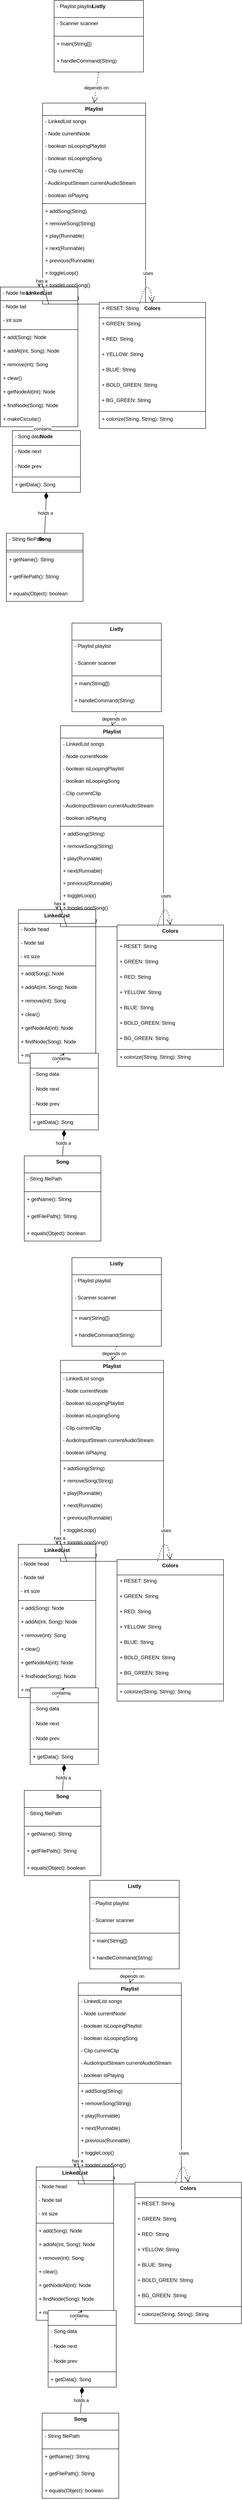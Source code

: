 <mxfile version="26.2.14">
  <diagram name="Page-1" id="Bg2ILVUZCvkJHj1Jf9vQ">
    <mxGraphModel dx="737" dy="477" grid="1" gridSize="10" guides="1" tooltips="1" connect="1" arrows="1" fold="1" page="1" pageScale="1" pageWidth="850" pageHeight="1100" math="0" shadow="0">
      <root>
        <mxCell id="0" />
        <mxCell id="1" parent="0" />
        <mxCell id="2" value="Playlist" style="swimlane;fontStyle=1;align=center;verticalAlign=top;childLayout=stackLayout;horizontal=1;startSize=29;horizontalStack=0;resizeParent=1;resizeParentMax=0;resizeLast=0;collapsible=0;marginBottom=0;" parent="1" vertex="1">
          <mxGeometry x="107" y="249" width="242" height="472" as="geometry" />
        </mxCell>
        <mxCell id="3" value="- LinkedList songs" style="text;strokeColor=none;fillColor=none;align=left;verticalAlign=top;spacingLeft=4;spacingRight=4;overflow=hidden;rotatable=0;points=[[0,0.5],[1,0.5]];portConstraint=eastwest;" parent="2" vertex="1">
          <mxGeometry y="29" width="242" height="29" as="geometry" />
        </mxCell>
        <mxCell id="4" value="- Node currentNode" style="text;strokeColor=none;fillColor=none;align=left;verticalAlign=top;spacingLeft=4;spacingRight=4;overflow=hidden;rotatable=0;points=[[0,0.5],[1,0.5]];portConstraint=eastwest;" parent="2" vertex="1">
          <mxGeometry y="58" width="242" height="29" as="geometry" />
        </mxCell>
        <mxCell id="5" value="- boolean isLoopingPlaylist" style="text;strokeColor=none;fillColor=none;align=left;verticalAlign=top;spacingLeft=4;spacingRight=4;overflow=hidden;rotatable=0;points=[[0,0.5],[1,0.5]];portConstraint=eastwest;" parent="2" vertex="1">
          <mxGeometry y="87" width="242" height="29" as="geometry" />
        </mxCell>
        <mxCell id="6" value="- boolean isLoopingSong" style="text;strokeColor=none;fillColor=none;align=left;verticalAlign=top;spacingLeft=4;spacingRight=4;overflow=hidden;rotatable=0;points=[[0,0.5],[1,0.5]];portConstraint=eastwest;" parent="2" vertex="1">
          <mxGeometry y="116" width="242" height="29" as="geometry" />
        </mxCell>
        <mxCell id="7" value="- Clip currentClip" style="text;strokeColor=none;fillColor=none;align=left;verticalAlign=top;spacingLeft=4;spacingRight=4;overflow=hidden;rotatable=0;points=[[0,0.5],[1,0.5]];portConstraint=eastwest;" parent="2" vertex="1">
          <mxGeometry y="145" width="242" height="29" as="geometry" />
        </mxCell>
        <mxCell id="8" value="- AudioInputStream currentAudioStream" style="text;strokeColor=none;fillColor=none;align=left;verticalAlign=top;spacingLeft=4;spacingRight=4;overflow=hidden;rotatable=0;points=[[0,0.5],[1,0.5]];portConstraint=eastwest;" parent="2" vertex="1">
          <mxGeometry y="174" width="242" height="29" as="geometry" />
        </mxCell>
        <mxCell id="9" value="- boolean isPlaying" style="text;strokeColor=none;fillColor=none;align=left;verticalAlign=top;spacingLeft=4;spacingRight=4;overflow=hidden;rotatable=0;points=[[0,0.5],[1,0.5]];portConstraint=eastwest;" parent="2" vertex="1">
          <mxGeometry y="203" width="242" height="29" as="geometry" />
        </mxCell>
        <mxCell id="10" style="line;strokeWidth=1;fillColor=none;align=left;verticalAlign=middle;spacingTop=-1;spacingLeft=3;spacingRight=3;rotatable=0;labelPosition=right;points=[];portConstraint=eastwest;strokeColor=inherit;" parent="2" vertex="1">
          <mxGeometry y="232" width="242" height="8" as="geometry" />
        </mxCell>
        <mxCell id="11" value="+ addSong(String)" style="text;strokeColor=none;fillColor=none;align=left;verticalAlign=top;spacingLeft=4;spacingRight=4;overflow=hidden;rotatable=0;points=[[0,0.5],[1,0.5]];portConstraint=eastwest;" parent="2" vertex="1">
          <mxGeometry y="240" width="242" height="29" as="geometry" />
        </mxCell>
        <mxCell id="12" value="+ removeSong(String)" style="text;strokeColor=none;fillColor=none;align=left;verticalAlign=top;spacingLeft=4;spacingRight=4;overflow=hidden;rotatable=0;points=[[0,0.5],[1,0.5]];portConstraint=eastwest;" parent="2" vertex="1">
          <mxGeometry y="269" width="242" height="29" as="geometry" />
        </mxCell>
        <mxCell id="13" value="+ play(Runnable)" style="text;strokeColor=none;fillColor=none;align=left;verticalAlign=top;spacingLeft=4;spacingRight=4;overflow=hidden;rotatable=0;points=[[0,0.5],[1,0.5]];portConstraint=eastwest;" parent="2" vertex="1">
          <mxGeometry y="298" width="242" height="29" as="geometry" />
        </mxCell>
        <mxCell id="14" value="+ next(Runnable)" style="text;strokeColor=none;fillColor=none;align=left;verticalAlign=top;spacingLeft=4;spacingRight=4;overflow=hidden;rotatable=0;points=[[0,0.5],[1,0.5]];portConstraint=eastwest;" parent="2" vertex="1">
          <mxGeometry y="327" width="242" height="29" as="geometry" />
        </mxCell>
        <mxCell id="15" value="+ previous(Runnable)" style="text;strokeColor=none;fillColor=none;align=left;verticalAlign=top;spacingLeft=4;spacingRight=4;overflow=hidden;rotatable=0;points=[[0,0.5],[1,0.5]];portConstraint=eastwest;" parent="2" vertex="1">
          <mxGeometry y="356" width="242" height="29" as="geometry" />
        </mxCell>
        <mxCell id="16" value="+ toggleLoop()" style="text;strokeColor=none;fillColor=none;align=left;verticalAlign=top;spacingLeft=4;spacingRight=4;overflow=hidden;rotatable=0;points=[[0,0.5],[1,0.5]];portConstraint=eastwest;" parent="2" vertex="1">
          <mxGeometry y="385" width="242" height="29" as="geometry" />
        </mxCell>
        <mxCell id="17" value="+ toggleLoopSong()" style="text;strokeColor=none;fillColor=none;align=left;verticalAlign=top;spacingLeft=4;spacingRight=4;overflow=hidden;rotatable=0;points=[[0,0.5],[1,0.5]];portConstraint=eastwest;" parent="2" vertex="1">
          <mxGeometry y="414" width="242" height="29" as="geometry" />
        </mxCell>
        <mxCell id="18" value="+ printPlaylist()" style="text;strokeColor=none;fillColor=none;align=left;verticalAlign=top;spacingLeft=4;spacingRight=4;overflow=hidden;rotatable=0;points=[[0,0.5],[1,0.5]];portConstraint=eastwest;" parent="2" vertex="1">
          <mxGeometry y="443" width="242" height="29" as="geometry" />
        </mxCell>
        <mxCell id="19" value="LinkedList" style="swimlane;fontStyle=1;align=center;verticalAlign=top;childLayout=stackLayout;horizontal=1;startSize=32;horizontalStack=0;resizeParent=1;resizeParentMax=0;resizeLast=0;collapsible=0;marginBottom=0;" parent="1" vertex="1">
          <mxGeometry x="8" y="681" width="182" height="328" as="geometry" />
        </mxCell>
        <mxCell id="20" value="- Node head" style="text;strokeColor=none;fillColor=none;align=left;verticalAlign=top;spacingLeft=4;spacingRight=4;overflow=hidden;rotatable=0;points=[[0,0.5],[1,0.5]];portConstraint=eastwest;" parent="19" vertex="1">
          <mxGeometry width="182" height="32" as="geometry" />
        </mxCell>
        <mxCell id="21" value="- Node tail" style="text;strokeColor=none;fillColor=none;align=left;verticalAlign=top;spacingLeft=4;spacingRight=4;overflow=hidden;rotatable=0;points=[[0,0.5],[1,0.5]];portConstraint=eastwest;" parent="19" vertex="1">
          <mxGeometry y="32" width="182" height="32" as="geometry" />
        </mxCell>
        <mxCell id="22" value="- int size" style="text;strokeColor=none;fillColor=none;align=left;verticalAlign=top;spacingLeft=4;spacingRight=4;overflow=hidden;rotatable=0;points=[[0,0.5],[1,0.5]];portConstraint=eastwest;" parent="19" vertex="1">
          <mxGeometry y="64" width="182" height="32" as="geometry" />
        </mxCell>
        <mxCell id="23" style="line;strokeWidth=1;fillColor=none;align=left;verticalAlign=middle;spacingTop=-1;spacingLeft=3;spacingRight=3;rotatable=0;labelPosition=right;points=[];portConstraint=eastwest;strokeColor=inherit;" parent="19" vertex="1">
          <mxGeometry y="96" width="182" height="8" as="geometry" />
        </mxCell>
        <mxCell id="24" value="+ add(Song): Node" style="text;strokeColor=none;fillColor=none;align=left;verticalAlign=top;spacingLeft=4;spacingRight=4;overflow=hidden;rotatable=0;points=[[0,0.5],[1,0.5]];portConstraint=eastwest;" parent="19" vertex="1">
          <mxGeometry y="104" width="182" height="32" as="geometry" />
        </mxCell>
        <mxCell id="25" value="+ addAt(int, Song): Node" style="text;strokeColor=none;fillColor=none;align=left;verticalAlign=top;spacingLeft=4;spacingRight=4;overflow=hidden;rotatable=0;points=[[0,0.5],[1,0.5]];portConstraint=eastwest;" parent="19" vertex="1">
          <mxGeometry y="136" width="182" height="32" as="geometry" />
        </mxCell>
        <mxCell id="26" value="+ remove(int): Song" style="text;strokeColor=none;fillColor=none;align=left;verticalAlign=top;spacingLeft=4;spacingRight=4;overflow=hidden;rotatable=0;points=[[0,0.5],[1,0.5]];portConstraint=eastwest;" parent="19" vertex="1">
          <mxGeometry y="168" width="182" height="32" as="geometry" />
        </mxCell>
        <mxCell id="27" value="+ clear()" style="text;strokeColor=none;fillColor=none;align=left;verticalAlign=top;spacingLeft=4;spacingRight=4;overflow=hidden;rotatable=0;points=[[0,0.5],[1,0.5]];portConstraint=eastwest;" parent="19" vertex="1">
          <mxGeometry y="200" width="182" height="32" as="geometry" />
        </mxCell>
        <mxCell id="28" value="+ getNodeAt(int): Node" style="text;strokeColor=none;fillColor=none;align=left;verticalAlign=top;spacingLeft=4;spacingRight=4;overflow=hidden;rotatable=0;points=[[0,0.5],[1,0.5]];portConstraint=eastwest;" parent="19" vertex="1">
          <mxGeometry y="232" width="182" height="32" as="geometry" />
        </mxCell>
        <mxCell id="29" value="+ findNode(Song): Node" style="text;strokeColor=none;fillColor=none;align=left;verticalAlign=top;spacingLeft=4;spacingRight=4;overflow=hidden;rotatable=0;points=[[0,0.5],[1,0.5]];portConstraint=eastwest;" parent="19" vertex="1">
          <mxGeometry y="264" width="182" height="32" as="geometry" />
        </mxCell>
        <mxCell id="30" value="+ makeCircular()" style="text;strokeColor=none;fillColor=none;align=left;verticalAlign=top;spacingLeft=4;spacingRight=4;overflow=hidden;rotatable=0;points=[[0,0.5],[1,0.5]];portConstraint=eastwest;" parent="19" vertex="1">
          <mxGeometry y="296" width="182" height="32" as="geometry" />
        </mxCell>
        <mxCell id="31" value="Node" style="swimlane;fontStyle=1;align=center;verticalAlign=top;childLayout=stackLayout;horizontal=1;startSize=35;horizontalStack=0;resizeParent=1;resizeParentMax=0;resizeLast=0;collapsible=0;marginBottom=0;" parent="1" vertex="1">
          <mxGeometry x="36" y="1018" width="160" height="145" as="geometry" />
        </mxCell>
        <mxCell id="32" value="- Song data" style="text;strokeColor=none;fillColor=none;align=left;verticalAlign=top;spacingLeft=4;spacingRight=4;overflow=hidden;rotatable=0;points=[[0,0.5],[1,0.5]];portConstraint=eastwest;" parent="31" vertex="1">
          <mxGeometry width="160" height="35" as="geometry" />
        </mxCell>
        <mxCell id="33" value="- Node next" style="text;strokeColor=none;fillColor=none;align=left;verticalAlign=top;spacingLeft=4;spacingRight=4;overflow=hidden;rotatable=0;points=[[0,0.5],[1,0.5]];portConstraint=eastwest;" parent="31" vertex="1">
          <mxGeometry y="35" width="160" height="35" as="geometry" />
        </mxCell>
        <mxCell id="34" value="- Node prev" style="text;strokeColor=none;fillColor=none;align=left;verticalAlign=top;spacingLeft=4;spacingRight=4;overflow=hidden;rotatable=0;points=[[0,0.5],[1,0.5]];portConstraint=eastwest;" parent="31" vertex="1">
          <mxGeometry y="70" width="160" height="35" as="geometry" />
        </mxCell>
        <mxCell id="35" style="line;strokeWidth=1;fillColor=none;align=left;verticalAlign=middle;spacingTop=-1;spacingLeft=3;spacingRight=3;rotatable=0;labelPosition=right;points=[];portConstraint=eastwest;strokeColor=inherit;" parent="31" vertex="1">
          <mxGeometry y="105" width="160" height="8" as="geometry" />
        </mxCell>
        <mxCell id="36" value="+ getData(): Song" style="text;strokeColor=none;fillColor=none;align=left;verticalAlign=top;spacingLeft=4;spacingRight=4;overflow=hidden;rotatable=0;points=[[0,0.5],[1,0.5]];portConstraint=eastwest;" parent="31" vertex="1">
          <mxGeometry y="113" width="160" height="32" as="geometry" />
        </mxCell>
        <mxCell id="37" value="Song" style="swimlane;fontStyle=1;align=center;verticalAlign=top;childLayout=stackLayout;horizontal=1;startSize=40;horizontalStack=0;resizeParent=1;resizeParentMax=0;resizeLast=0;collapsible=0;marginBottom=0;" parent="1" vertex="1">
          <mxGeometry x="22" y="1259" width="180" height="160" as="geometry" />
        </mxCell>
        <mxCell id="38" value="- String filePath" style="text;strokeColor=none;fillColor=none;align=left;verticalAlign=top;spacingLeft=4;spacingRight=4;overflow=hidden;rotatable=0;points=[[0,0.5],[1,0.5]];portConstraint=eastwest;" parent="37" vertex="1">
          <mxGeometry width="180" height="40" as="geometry" />
        </mxCell>
        <mxCell id="39" style="line;strokeWidth=1;fillColor=none;align=left;verticalAlign=middle;spacingTop=-1;spacingLeft=3;spacingRight=3;rotatable=0;labelPosition=right;points=[];portConstraint=eastwest;strokeColor=inherit;" parent="37" vertex="1">
          <mxGeometry y="40" width="180" height="8" as="geometry" />
        </mxCell>
        <mxCell id="40" value="+ getName(): String" style="text;strokeColor=none;fillColor=none;align=left;verticalAlign=top;spacingLeft=4;spacingRight=4;overflow=hidden;rotatable=0;points=[[0,0.5],[1,0.5]];portConstraint=eastwest;" parent="37" vertex="1">
          <mxGeometry y="48" width="180" height="40" as="geometry" />
        </mxCell>
        <mxCell id="41" value="+ getFilePath(): String" style="text;strokeColor=none;fillColor=none;align=left;verticalAlign=top;spacingLeft=4;spacingRight=4;overflow=hidden;rotatable=0;points=[[0,0.5],[1,0.5]];portConstraint=eastwest;" parent="37" vertex="1">
          <mxGeometry y="88" width="180" height="40" as="geometry" />
        </mxCell>
        <mxCell id="42" value="+ equals(Object): boolean" style="text;strokeColor=none;fillColor=none;align=left;verticalAlign=top;spacingLeft=4;spacingRight=4;overflow=hidden;rotatable=0;points=[[0,0.5],[1,0.5]];portConstraint=eastwest;" parent="37" vertex="1">
          <mxGeometry y="128" width="180" height="32" as="geometry" />
        </mxCell>
        <mxCell id="43" value="Listly" style="swimlane;fontStyle=1;align=center;verticalAlign=top;childLayout=stackLayout;horizontal=1;startSize=40;horizontalStack=0;resizeParent=1;resizeParentMax=0;resizeLast=0;collapsible=0;marginBottom=0;" parent="1" vertex="1">
          <mxGeometry x="134" y="8" width="210" height="168" as="geometry" />
        </mxCell>
        <mxCell id="44" value="- Playlist playlist" style="text;strokeColor=none;fillColor=none;align=left;verticalAlign=top;spacingLeft=4;spacingRight=4;overflow=hidden;rotatable=0;points=[[0,0.5],[1,0.5]];portConstraint=eastwest;" parent="43" vertex="1">
          <mxGeometry width="210" height="40" as="geometry" />
        </mxCell>
        <mxCell id="45" value="- Scanner scanner" style="text;strokeColor=none;fillColor=none;align=left;verticalAlign=top;spacingLeft=4;spacingRight=4;overflow=hidden;rotatable=0;points=[[0,0.5],[1,0.5]];portConstraint=eastwest;" parent="43" vertex="1">
          <mxGeometry y="40" width="210" height="40" as="geometry" />
        </mxCell>
        <mxCell id="46" style="line;strokeWidth=1;fillColor=none;align=left;verticalAlign=middle;spacingTop=-1;spacingLeft=3;spacingRight=3;rotatable=0;labelPosition=right;points=[];portConstraint=eastwest;strokeColor=inherit;" parent="43" vertex="1">
          <mxGeometry y="80" width="210" height="8" as="geometry" />
        </mxCell>
        <mxCell id="47" value="+ main(String[])" style="text;strokeColor=none;fillColor=none;align=left;verticalAlign=top;spacingLeft=4;spacingRight=4;overflow=hidden;rotatable=0;points=[[0,0.5],[1,0.5]];portConstraint=eastwest;" parent="43" vertex="1">
          <mxGeometry y="88" width="210" height="40" as="geometry" />
        </mxCell>
        <mxCell id="48" value="+ handleCommand(String)" style="text;strokeColor=none;fillColor=none;align=left;verticalAlign=top;spacingLeft=4;spacingRight=4;overflow=hidden;rotatable=0;points=[[0,0.5],[1,0.5]];portConstraint=eastwest;" parent="43" vertex="1">
          <mxGeometry y="128" width="210" height="40" as="geometry" />
        </mxCell>
        <mxCell id="49" value="Colors" style="swimlane;fontStyle=1;align=center;verticalAlign=top;childLayout=stackLayout;horizontal=1;startSize=36;horizontalStack=0;resizeParent=1;resizeParentMax=0;resizeLast=0;collapsible=0;marginBottom=0;" parent="1" vertex="1">
          <mxGeometry x="240" y="717" width="250" height="296" as="geometry" />
        </mxCell>
        <mxCell id="50" value="+ RESET: String" style="text;strokeColor=none;fillColor=none;align=left;verticalAlign=top;spacingLeft=4;spacingRight=4;overflow=hidden;rotatable=0;points=[[0,0.5],[1,0.5]];portConstraint=eastwest;" vertex="1" parent="49">
          <mxGeometry width="250" height="36" as="geometry" />
        </mxCell>
        <mxCell id="51" value="+ GREEN: String" style="text;strokeColor=none;fillColor=none;align=left;verticalAlign=top;spacingLeft=4;spacingRight=4;overflow=hidden;rotatable=0;points=[[0,0.5],[1,0.5]];portConstraint=eastwest;" vertex="1" parent="49">
          <mxGeometry y="36" width="250" height="36" as="geometry" />
        </mxCell>
        <mxCell id="52" value="+ RED: String" style="text;strokeColor=none;fillColor=none;align=left;verticalAlign=top;spacingLeft=4;spacingRight=4;overflow=hidden;rotatable=0;points=[[0,0.5],[1,0.5]];portConstraint=eastwest;" vertex="1" parent="49">
          <mxGeometry y="72" width="250" height="36" as="geometry" />
        </mxCell>
        <mxCell id="53" value="+ YELLOW: String" style="text;strokeColor=none;fillColor=none;align=left;verticalAlign=top;spacingLeft=4;spacingRight=4;overflow=hidden;rotatable=0;points=[[0,0.5],[1,0.5]];portConstraint=eastwest;" vertex="1" parent="49">
          <mxGeometry y="108" width="250" height="36" as="geometry" />
        </mxCell>
        <mxCell id="54" value="+ BLUE: String" style="text;strokeColor=none;fillColor=none;align=left;verticalAlign=top;spacingLeft=4;spacingRight=4;overflow=hidden;rotatable=0;points=[[0,0.5],[1,0.5]];portConstraint=eastwest;" vertex="1" parent="49">
          <mxGeometry y="144" width="250" height="36" as="geometry" />
        </mxCell>
        <mxCell id="55" value="+ BOLD_GREEN: String" style="text;strokeColor=none;fillColor=none;align=left;verticalAlign=top;spacingLeft=4;spacingRight=4;overflow=hidden;rotatable=0;points=[[0,0.5],[1,0.5]];portConstraint=eastwest;" vertex="1" parent="49">
          <mxGeometry y="180" width="250" height="36" as="geometry" />
        </mxCell>
        <mxCell id="56" value="+ BG_GREEN: String" style="text;strokeColor=none;fillColor=none;align=left;verticalAlign=top;spacingLeft=4;spacingRight=4;overflow=hidden;rotatable=0;points=[[0,0.5],[1,0.5]];portConstraint=eastwest;" vertex="1" parent="49">
          <mxGeometry y="216" width="250" height="36" as="geometry" />
        </mxCell>
        <mxCell id="57" style="line;strokeWidth=1;fillColor=none;align=left;verticalAlign=middle;spacingTop=-1;spacingLeft=3;spacingRight=3;rotatable=0;labelPosition=right;points=[];portConstraint=eastwest;strokeColor=inherit;" vertex="1" parent="49">
          <mxGeometry y="252" width="250" height="8" as="geometry" />
        </mxCell>
        <mxCell id="58" value="+ colorize(String, String): String" style="text;strokeColor=none;fillColor=none;align=left;verticalAlign=top;spacingLeft=4;spacingRight=4;overflow=hidden;rotatable=0;points=[[0,0.5],[1,0.5]];portConstraint=eastwest;" vertex="1" parent="49">
          <mxGeometry y="260" width="250" height="36" as="geometry" />
        </mxCell>
        <mxCell id="vHM085T9VJocgPJCo9uY-49" value="Playlist" style="swimlane;fontStyle=1;align=center;verticalAlign=top;childLayout=stackLayout;horizontal=1;startSize=29;horizontalStack=0;resizeParent=1;resizeParentMax=0;resizeLast=0;collapsible=0;marginBottom=0;" vertex="1" parent="1">
          <mxGeometry x="149" y="1711" width="242" height="472" as="geometry" />
        </mxCell>
        <mxCell id="vHM085T9VJocgPJCo9uY-50" value="- LinkedList songs" style="text;strokeColor=none;fillColor=none;align=left;verticalAlign=top;spacingLeft=4;spacingRight=4;overflow=hidden;rotatable=0;points=[[0,0.5],[1,0.5]];portConstraint=eastwest;" vertex="1" parent="vHM085T9VJocgPJCo9uY-49">
          <mxGeometry y="29" width="242" height="29" as="geometry" />
        </mxCell>
        <mxCell id="vHM085T9VJocgPJCo9uY-51" value="- Node currentNode" style="text;strokeColor=none;fillColor=none;align=left;verticalAlign=top;spacingLeft=4;spacingRight=4;overflow=hidden;rotatable=0;points=[[0,0.5],[1,0.5]];portConstraint=eastwest;" vertex="1" parent="vHM085T9VJocgPJCo9uY-49">
          <mxGeometry y="58" width="242" height="29" as="geometry" />
        </mxCell>
        <mxCell id="vHM085T9VJocgPJCo9uY-52" value="- boolean isLoopingPlaylist" style="text;strokeColor=none;fillColor=none;align=left;verticalAlign=top;spacingLeft=4;spacingRight=4;overflow=hidden;rotatable=0;points=[[0,0.5],[1,0.5]];portConstraint=eastwest;" vertex="1" parent="vHM085T9VJocgPJCo9uY-49">
          <mxGeometry y="87" width="242" height="29" as="geometry" />
        </mxCell>
        <mxCell id="vHM085T9VJocgPJCo9uY-53" value="- boolean isLoopingSong" style="text;strokeColor=none;fillColor=none;align=left;verticalAlign=top;spacingLeft=4;spacingRight=4;overflow=hidden;rotatable=0;points=[[0,0.5],[1,0.5]];portConstraint=eastwest;" vertex="1" parent="vHM085T9VJocgPJCo9uY-49">
          <mxGeometry y="116" width="242" height="29" as="geometry" />
        </mxCell>
        <mxCell id="vHM085T9VJocgPJCo9uY-54" value="- Clip currentClip" style="text;strokeColor=none;fillColor=none;align=left;verticalAlign=top;spacingLeft=4;spacingRight=4;overflow=hidden;rotatable=0;points=[[0,0.5],[1,0.5]];portConstraint=eastwest;" vertex="1" parent="vHM085T9VJocgPJCo9uY-49">
          <mxGeometry y="145" width="242" height="29" as="geometry" />
        </mxCell>
        <mxCell id="vHM085T9VJocgPJCo9uY-55" value="- AudioInputStream currentAudioStream" style="text;strokeColor=none;fillColor=none;align=left;verticalAlign=top;spacingLeft=4;spacingRight=4;overflow=hidden;rotatable=0;points=[[0,0.5],[1,0.5]];portConstraint=eastwest;" vertex="1" parent="vHM085T9VJocgPJCo9uY-49">
          <mxGeometry y="174" width="242" height="29" as="geometry" />
        </mxCell>
        <mxCell id="vHM085T9VJocgPJCo9uY-56" value="- boolean isPlaying" style="text;strokeColor=none;fillColor=none;align=left;verticalAlign=top;spacingLeft=4;spacingRight=4;overflow=hidden;rotatable=0;points=[[0,0.5],[1,0.5]];portConstraint=eastwest;" vertex="1" parent="vHM085T9VJocgPJCo9uY-49">
          <mxGeometry y="203" width="242" height="29" as="geometry" />
        </mxCell>
        <mxCell id="vHM085T9VJocgPJCo9uY-57" style="line;strokeWidth=1;fillColor=none;align=left;verticalAlign=middle;spacingTop=-1;spacingLeft=3;spacingRight=3;rotatable=0;labelPosition=right;points=[];portConstraint=eastwest;strokeColor=inherit;" vertex="1" parent="vHM085T9VJocgPJCo9uY-49">
          <mxGeometry y="232" width="242" height="8" as="geometry" />
        </mxCell>
        <mxCell id="vHM085T9VJocgPJCo9uY-58" value="+ addSong(String)" style="text;strokeColor=none;fillColor=none;align=left;verticalAlign=top;spacingLeft=4;spacingRight=4;overflow=hidden;rotatable=0;points=[[0,0.5],[1,0.5]];portConstraint=eastwest;" vertex="1" parent="vHM085T9VJocgPJCo9uY-49">
          <mxGeometry y="240" width="242" height="29" as="geometry" />
        </mxCell>
        <mxCell id="vHM085T9VJocgPJCo9uY-59" value="+ removeSong(String)" style="text;strokeColor=none;fillColor=none;align=left;verticalAlign=top;spacingLeft=4;spacingRight=4;overflow=hidden;rotatable=0;points=[[0,0.5],[1,0.5]];portConstraint=eastwest;" vertex="1" parent="vHM085T9VJocgPJCo9uY-49">
          <mxGeometry y="269" width="242" height="29" as="geometry" />
        </mxCell>
        <mxCell id="vHM085T9VJocgPJCo9uY-60" value="+ play(Runnable)" style="text;strokeColor=none;fillColor=none;align=left;verticalAlign=top;spacingLeft=4;spacingRight=4;overflow=hidden;rotatable=0;points=[[0,0.5],[1,0.5]];portConstraint=eastwest;" vertex="1" parent="vHM085T9VJocgPJCo9uY-49">
          <mxGeometry y="298" width="242" height="29" as="geometry" />
        </mxCell>
        <mxCell id="vHM085T9VJocgPJCo9uY-61" value="+ next(Runnable)" style="text;strokeColor=none;fillColor=none;align=left;verticalAlign=top;spacingLeft=4;spacingRight=4;overflow=hidden;rotatable=0;points=[[0,0.5],[1,0.5]];portConstraint=eastwest;" vertex="1" parent="vHM085T9VJocgPJCo9uY-49">
          <mxGeometry y="327" width="242" height="29" as="geometry" />
        </mxCell>
        <mxCell id="vHM085T9VJocgPJCo9uY-62" value="+ previous(Runnable)" style="text;strokeColor=none;fillColor=none;align=left;verticalAlign=top;spacingLeft=4;spacingRight=4;overflow=hidden;rotatable=0;points=[[0,0.5],[1,0.5]];portConstraint=eastwest;" vertex="1" parent="vHM085T9VJocgPJCo9uY-49">
          <mxGeometry y="356" width="242" height="29" as="geometry" />
        </mxCell>
        <mxCell id="vHM085T9VJocgPJCo9uY-63" value="+ toggleLoop()" style="text;strokeColor=none;fillColor=none;align=left;verticalAlign=top;spacingLeft=4;spacingRight=4;overflow=hidden;rotatable=0;points=[[0,0.5],[1,0.5]];portConstraint=eastwest;" vertex="1" parent="vHM085T9VJocgPJCo9uY-49">
          <mxGeometry y="385" width="242" height="29" as="geometry" />
        </mxCell>
        <mxCell id="vHM085T9VJocgPJCo9uY-64" value="+ toggleLoopSong()" style="text;strokeColor=none;fillColor=none;align=left;verticalAlign=top;spacingLeft=4;spacingRight=4;overflow=hidden;rotatable=0;points=[[0,0.5],[1,0.5]];portConstraint=eastwest;" vertex="1" parent="vHM085T9VJocgPJCo9uY-49">
          <mxGeometry y="414" width="242" height="29" as="geometry" />
        </mxCell>
        <mxCell id="vHM085T9VJocgPJCo9uY-65" value="+ printPlaylist()" style="text;strokeColor=none;fillColor=none;align=left;verticalAlign=top;spacingLeft=4;spacingRight=4;overflow=hidden;rotatable=0;points=[[0,0.5],[1,0.5]];portConstraint=eastwest;" vertex="1" parent="vHM085T9VJocgPJCo9uY-49">
          <mxGeometry y="443" width="242" height="29" as="geometry" />
        </mxCell>
        <mxCell id="59" value="has a" style="curved=1;startArrow=none;endArrow=open;endSize=12;exitX=0.06;exitY=1;entryX=0.5;entryY=0;" edge="1" parent="1" source="2" target="19">
          <mxGeometry relative="1" as="geometry">
            <Array as="points">
              <mxPoint x="99" y="645" />
            </Array>
          </mxGeometry>
        </mxCell>
        <mxCell id="vHM085T9VJocgPJCo9uY-66" value="LinkedList" style="swimlane;fontStyle=1;align=center;verticalAlign=top;childLayout=stackLayout;horizontal=1;startSize=32;horizontalStack=0;resizeParent=1;resizeParentMax=0;resizeLast=0;collapsible=0;marginBottom=0;" vertex="1" parent="1">
          <mxGeometry x="50" y="2143" width="182" height="360" as="geometry" />
        </mxCell>
        <mxCell id="vHM085T9VJocgPJCo9uY-67" value="- Node head" style="text;strokeColor=none;fillColor=none;align=left;verticalAlign=top;spacingLeft=4;spacingRight=4;overflow=hidden;rotatable=0;points=[[0,0.5],[1,0.5]];portConstraint=eastwest;" vertex="1" parent="vHM085T9VJocgPJCo9uY-66">
          <mxGeometry y="32" width="182" height="32" as="geometry" />
        </mxCell>
        <mxCell id="vHM085T9VJocgPJCo9uY-68" value="- Node tail" style="text;strokeColor=none;fillColor=none;align=left;verticalAlign=top;spacingLeft=4;spacingRight=4;overflow=hidden;rotatable=0;points=[[0,0.5],[1,0.5]];portConstraint=eastwest;" vertex="1" parent="vHM085T9VJocgPJCo9uY-66">
          <mxGeometry y="64" width="182" height="32" as="geometry" />
        </mxCell>
        <mxCell id="vHM085T9VJocgPJCo9uY-69" value="- int size" style="text;strokeColor=none;fillColor=none;align=left;verticalAlign=top;spacingLeft=4;spacingRight=4;overflow=hidden;rotatable=0;points=[[0,0.5],[1,0.5]];portConstraint=eastwest;" vertex="1" parent="vHM085T9VJocgPJCo9uY-66">
          <mxGeometry y="96" width="182" height="32" as="geometry" />
        </mxCell>
        <mxCell id="vHM085T9VJocgPJCo9uY-70" style="line;strokeWidth=1;fillColor=none;align=left;verticalAlign=middle;spacingTop=-1;spacingLeft=3;spacingRight=3;rotatable=0;labelPosition=right;points=[];portConstraint=eastwest;strokeColor=inherit;" vertex="1" parent="vHM085T9VJocgPJCo9uY-66">
          <mxGeometry y="128" width="182" height="8" as="geometry" />
        </mxCell>
        <mxCell id="vHM085T9VJocgPJCo9uY-71" value="+ add(Song): Node" style="text;strokeColor=none;fillColor=none;align=left;verticalAlign=top;spacingLeft=4;spacingRight=4;overflow=hidden;rotatable=0;points=[[0,0.5],[1,0.5]];portConstraint=eastwest;" vertex="1" parent="vHM085T9VJocgPJCo9uY-66">
          <mxGeometry y="136" width="182" height="32" as="geometry" />
        </mxCell>
        <mxCell id="vHM085T9VJocgPJCo9uY-72" value="+ addAt(int, Song): Node" style="text;strokeColor=none;fillColor=none;align=left;verticalAlign=top;spacingLeft=4;spacingRight=4;overflow=hidden;rotatable=0;points=[[0,0.5],[1,0.5]];portConstraint=eastwest;" vertex="1" parent="vHM085T9VJocgPJCo9uY-66">
          <mxGeometry y="168" width="182" height="32" as="geometry" />
        </mxCell>
        <mxCell id="vHM085T9VJocgPJCo9uY-73" value="+ remove(int): Song" style="text;strokeColor=none;fillColor=none;align=left;verticalAlign=top;spacingLeft=4;spacingRight=4;overflow=hidden;rotatable=0;points=[[0,0.5],[1,0.5]];portConstraint=eastwest;" vertex="1" parent="vHM085T9VJocgPJCo9uY-66">
          <mxGeometry y="200" width="182" height="32" as="geometry" />
        </mxCell>
        <mxCell id="vHM085T9VJocgPJCo9uY-74" value="+ clear()" style="text;strokeColor=none;fillColor=none;align=left;verticalAlign=top;spacingLeft=4;spacingRight=4;overflow=hidden;rotatable=0;points=[[0,0.5],[1,0.5]];portConstraint=eastwest;" vertex="1" parent="vHM085T9VJocgPJCo9uY-66">
          <mxGeometry y="232" width="182" height="32" as="geometry" />
        </mxCell>
        <mxCell id="vHM085T9VJocgPJCo9uY-75" value="+ getNodeAt(int): Node" style="text;strokeColor=none;fillColor=none;align=left;verticalAlign=top;spacingLeft=4;spacingRight=4;overflow=hidden;rotatable=0;points=[[0,0.5],[1,0.5]];portConstraint=eastwest;" vertex="1" parent="vHM085T9VJocgPJCo9uY-66">
          <mxGeometry y="264" width="182" height="32" as="geometry" />
        </mxCell>
        <mxCell id="vHM085T9VJocgPJCo9uY-76" value="+ findNode(Song): Node" style="text;strokeColor=none;fillColor=none;align=left;verticalAlign=top;spacingLeft=4;spacingRight=4;overflow=hidden;rotatable=0;points=[[0,0.5],[1,0.5]];portConstraint=eastwest;" vertex="1" parent="vHM085T9VJocgPJCo9uY-66">
          <mxGeometry y="296" width="182" height="32" as="geometry" />
        </mxCell>
        <mxCell id="vHM085T9VJocgPJCo9uY-77" value="+ makeCircular()" style="text;strokeColor=none;fillColor=none;align=left;verticalAlign=top;spacingLeft=4;spacingRight=4;overflow=hidden;rotatable=0;points=[[0,0.5],[1,0.5]];portConstraint=eastwest;" vertex="1" parent="vHM085T9VJocgPJCo9uY-66">
          <mxGeometry y="328" width="182" height="32" as="geometry" />
        </mxCell>
        <mxCell id="60" value="contains" style="curved=1;startArrow=none;endArrow=open;endSize=12;exitX=0.5;exitY=1;entryX=0.5;entryY=0;" edge="1" parent="1" source="19" target="31">
          <mxGeometry relative="1" as="geometry" />
        </mxCell>
        <mxCell id="vHM085T9VJocgPJCo9uY-78" value="Node" style="swimlane;fontStyle=1;align=center;verticalAlign=top;childLayout=stackLayout;horizontal=1;startSize=35;horizontalStack=0;resizeParent=1;resizeParentMax=0;resizeLast=0;collapsible=0;marginBottom=0;" vertex="1" parent="1">
          <mxGeometry x="78" y="2480" width="160" height="180" as="geometry" />
        </mxCell>
        <mxCell id="vHM085T9VJocgPJCo9uY-79" value="- Song data" style="text;strokeColor=none;fillColor=none;align=left;verticalAlign=top;spacingLeft=4;spacingRight=4;overflow=hidden;rotatable=0;points=[[0,0.5],[1,0.5]];portConstraint=eastwest;" vertex="1" parent="vHM085T9VJocgPJCo9uY-78">
          <mxGeometry y="35" width="160" height="35" as="geometry" />
        </mxCell>
        <mxCell id="vHM085T9VJocgPJCo9uY-80" value="- Node next" style="text;strokeColor=none;fillColor=none;align=left;verticalAlign=top;spacingLeft=4;spacingRight=4;overflow=hidden;rotatable=0;points=[[0,0.5],[1,0.5]];portConstraint=eastwest;" vertex="1" parent="vHM085T9VJocgPJCo9uY-78">
          <mxGeometry y="70" width="160" height="35" as="geometry" />
        </mxCell>
        <mxCell id="vHM085T9VJocgPJCo9uY-81" value="- Node prev" style="text;strokeColor=none;fillColor=none;align=left;verticalAlign=top;spacingLeft=4;spacingRight=4;overflow=hidden;rotatable=0;points=[[0,0.5],[1,0.5]];portConstraint=eastwest;" vertex="1" parent="vHM085T9VJocgPJCo9uY-78">
          <mxGeometry y="105" width="160" height="35" as="geometry" />
        </mxCell>
        <mxCell id="vHM085T9VJocgPJCo9uY-82" style="line;strokeWidth=1;fillColor=none;align=left;verticalAlign=middle;spacingTop=-1;spacingLeft=3;spacingRight=3;rotatable=0;labelPosition=right;points=[];portConstraint=eastwest;strokeColor=inherit;" vertex="1" parent="vHM085T9VJocgPJCo9uY-78">
          <mxGeometry y="140" width="160" height="8" as="geometry" />
        </mxCell>
        <mxCell id="vHM085T9VJocgPJCo9uY-83" value="+ getData(): Song" style="text;strokeColor=none;fillColor=none;align=left;verticalAlign=top;spacingLeft=4;spacingRight=4;overflow=hidden;rotatable=0;points=[[0,0.5],[1,0.5]];portConstraint=eastwest;" vertex="1" parent="vHM085T9VJocgPJCo9uY-78">
          <mxGeometry y="148" width="160" height="32" as="geometry" />
        </mxCell>
        <mxCell id="61" value="holds a" style="curved=1;startArrow=diamondThin;startSize=14;startFill=1;endArrow=none;exitX=0.5;exitY=1;entryX=0.5;entryY=0;" edge="1" parent="1" source="31" target="37">
          <mxGeometry relative="1" as="geometry" />
        </mxCell>
        <mxCell id="vHM085T9VJocgPJCo9uY-84" value="Song" style="swimlane;fontStyle=1;align=center;verticalAlign=top;childLayout=stackLayout;horizontal=1;startSize=40;horizontalStack=0;resizeParent=1;resizeParentMax=0;resizeLast=0;collapsible=0;marginBottom=0;" vertex="1" parent="1">
          <mxGeometry x="64" y="2721" width="180" height="200" as="geometry" />
        </mxCell>
        <mxCell id="vHM085T9VJocgPJCo9uY-85" value="- String filePath" style="text;strokeColor=none;fillColor=none;align=left;verticalAlign=top;spacingLeft=4;spacingRight=4;overflow=hidden;rotatable=0;points=[[0,0.5],[1,0.5]];portConstraint=eastwest;" vertex="1" parent="vHM085T9VJocgPJCo9uY-84">
          <mxGeometry y="40" width="180" height="40" as="geometry" />
        </mxCell>
        <mxCell id="vHM085T9VJocgPJCo9uY-86" style="line;strokeWidth=1;fillColor=none;align=left;verticalAlign=middle;spacingTop=-1;spacingLeft=3;spacingRight=3;rotatable=0;labelPosition=right;points=[];portConstraint=eastwest;strokeColor=inherit;" vertex="1" parent="vHM085T9VJocgPJCo9uY-84">
          <mxGeometry y="80" width="180" height="8" as="geometry" />
        </mxCell>
        <mxCell id="vHM085T9VJocgPJCo9uY-87" value="+ getName(): String" style="text;strokeColor=none;fillColor=none;align=left;verticalAlign=top;spacingLeft=4;spacingRight=4;overflow=hidden;rotatable=0;points=[[0,0.5],[1,0.5]];portConstraint=eastwest;" vertex="1" parent="vHM085T9VJocgPJCo9uY-84">
          <mxGeometry y="88" width="180" height="40" as="geometry" />
        </mxCell>
        <mxCell id="vHM085T9VJocgPJCo9uY-88" value="+ getFilePath(): String" style="text;strokeColor=none;fillColor=none;align=left;verticalAlign=top;spacingLeft=4;spacingRight=4;overflow=hidden;rotatable=0;points=[[0,0.5],[1,0.5]];portConstraint=eastwest;" vertex="1" parent="vHM085T9VJocgPJCo9uY-84">
          <mxGeometry y="128" width="180" height="40" as="geometry" />
        </mxCell>
        <mxCell id="vHM085T9VJocgPJCo9uY-89" value="+ equals(Object): boolean" style="text;strokeColor=none;fillColor=none;align=left;verticalAlign=top;spacingLeft=4;spacingRight=4;overflow=hidden;rotatable=0;points=[[0,0.5],[1,0.5]];portConstraint=eastwest;" vertex="1" parent="vHM085T9VJocgPJCo9uY-84">
          <mxGeometry y="168" width="180" height="32" as="geometry" />
        </mxCell>
        <mxCell id="62" value="depends on" style="curved=1;dashed=1;startArrow=none;endArrow=open;endSize=12;exitX=0.5;exitY=1;entryX=0.5;entryY=0;" edge="1" parent="1" source="43" target="2">
          <mxGeometry relative="1" as="geometry" />
        </mxCell>
        <mxCell id="vHM085T9VJocgPJCo9uY-90" value="Listly" style="swimlane;fontStyle=1;align=center;verticalAlign=top;childLayout=stackLayout;horizontal=1;startSize=40;horizontalStack=0;resizeParent=1;resizeParentMax=0;resizeLast=0;collapsible=0;marginBottom=0;" vertex="1" parent="1">
          <mxGeometry x="176" y="1470" width="210" height="208" as="geometry" />
        </mxCell>
        <mxCell id="vHM085T9VJocgPJCo9uY-91" value="- Playlist playlist" style="text;strokeColor=none;fillColor=none;align=left;verticalAlign=top;spacingLeft=4;spacingRight=4;overflow=hidden;rotatable=0;points=[[0,0.5],[1,0.5]];portConstraint=eastwest;" vertex="1" parent="vHM085T9VJocgPJCo9uY-90">
          <mxGeometry y="40" width="210" height="40" as="geometry" />
        </mxCell>
        <mxCell id="vHM085T9VJocgPJCo9uY-92" value="- Scanner scanner" style="text;strokeColor=none;fillColor=none;align=left;verticalAlign=top;spacingLeft=4;spacingRight=4;overflow=hidden;rotatable=0;points=[[0,0.5],[1,0.5]];portConstraint=eastwest;" vertex="1" parent="vHM085T9VJocgPJCo9uY-90">
          <mxGeometry y="80" width="210" height="40" as="geometry" />
        </mxCell>
        <mxCell id="vHM085T9VJocgPJCo9uY-93" style="line;strokeWidth=1;fillColor=none;align=left;verticalAlign=middle;spacingTop=-1;spacingLeft=3;spacingRight=3;rotatable=0;labelPosition=right;points=[];portConstraint=eastwest;strokeColor=inherit;" vertex="1" parent="vHM085T9VJocgPJCo9uY-90">
          <mxGeometry y="120" width="210" height="8" as="geometry" />
        </mxCell>
        <mxCell id="vHM085T9VJocgPJCo9uY-94" value="+ main(String[])" style="text;strokeColor=none;fillColor=none;align=left;verticalAlign=top;spacingLeft=4;spacingRight=4;overflow=hidden;rotatable=0;points=[[0,0.5],[1,0.5]];portConstraint=eastwest;" vertex="1" parent="vHM085T9VJocgPJCo9uY-90">
          <mxGeometry y="128" width="210" height="40" as="geometry" />
        </mxCell>
        <mxCell id="vHM085T9VJocgPJCo9uY-95" value="+ handleCommand(String)" style="text;strokeColor=none;fillColor=none;align=left;verticalAlign=top;spacingLeft=4;spacingRight=4;overflow=hidden;rotatable=0;points=[[0,0.5],[1,0.5]];portConstraint=eastwest;" vertex="1" parent="vHM085T9VJocgPJCo9uY-90">
          <mxGeometry y="168" width="210" height="40" as="geometry" />
        </mxCell>
        <mxCell id="63" value="uses" style="curved=1;dashed=1;startArrow=none;endArrow=open;endSize=12;exitX=0.94;exitY=1;entryX=0.5;entryY=0;" edge="1" parent="1" source="2" target="49">
          <mxGeometry relative="1" as="geometry">
            <Array as="points">
              <mxPoint x="356" y="645" />
            </Array>
          </mxGeometry>
        </mxCell>
        <mxCell id="vHM085T9VJocgPJCo9uY-96" value="Colors" style="swimlane;fontStyle=1;align=center;verticalAlign=top;childLayout=stackLayout;horizontal=1;startSize=36;horizontalStack=0;resizeParent=1;resizeParentMax=0;resizeLast=0;collapsible=0;marginBottom=0;" vertex="1" parent="1">
          <mxGeometry x="282" y="2179" width="250" height="332" as="geometry" />
        </mxCell>
        <mxCell id="vHM085T9VJocgPJCo9uY-97" value="+ RESET: String" style="text;strokeColor=none;fillColor=none;align=left;verticalAlign=top;spacingLeft=4;spacingRight=4;overflow=hidden;rotatable=0;points=[[0,0.5],[1,0.5]];portConstraint=eastwest;" vertex="1" parent="vHM085T9VJocgPJCo9uY-96">
          <mxGeometry y="36" width="250" height="36" as="geometry" />
        </mxCell>
        <mxCell id="vHM085T9VJocgPJCo9uY-98" value="+ GREEN: String" style="text;strokeColor=none;fillColor=none;align=left;verticalAlign=top;spacingLeft=4;spacingRight=4;overflow=hidden;rotatable=0;points=[[0,0.5],[1,0.5]];portConstraint=eastwest;" vertex="1" parent="vHM085T9VJocgPJCo9uY-96">
          <mxGeometry y="72" width="250" height="36" as="geometry" />
        </mxCell>
        <mxCell id="vHM085T9VJocgPJCo9uY-99" value="+ RED: String" style="text;strokeColor=none;fillColor=none;align=left;verticalAlign=top;spacingLeft=4;spacingRight=4;overflow=hidden;rotatable=0;points=[[0,0.5],[1,0.5]];portConstraint=eastwest;" vertex="1" parent="vHM085T9VJocgPJCo9uY-96">
          <mxGeometry y="108" width="250" height="36" as="geometry" />
        </mxCell>
        <mxCell id="vHM085T9VJocgPJCo9uY-100" value="+ YELLOW: String" style="text;strokeColor=none;fillColor=none;align=left;verticalAlign=top;spacingLeft=4;spacingRight=4;overflow=hidden;rotatable=0;points=[[0,0.5],[1,0.5]];portConstraint=eastwest;" vertex="1" parent="vHM085T9VJocgPJCo9uY-96">
          <mxGeometry y="144" width="250" height="36" as="geometry" />
        </mxCell>
        <mxCell id="vHM085T9VJocgPJCo9uY-101" value="+ BLUE: String" style="text;strokeColor=none;fillColor=none;align=left;verticalAlign=top;spacingLeft=4;spacingRight=4;overflow=hidden;rotatable=0;points=[[0,0.5],[1,0.5]];portConstraint=eastwest;" vertex="1" parent="vHM085T9VJocgPJCo9uY-96">
          <mxGeometry y="180" width="250" height="36" as="geometry" />
        </mxCell>
        <mxCell id="vHM085T9VJocgPJCo9uY-102" value="+ BOLD_GREEN: String" style="text;strokeColor=none;fillColor=none;align=left;verticalAlign=top;spacingLeft=4;spacingRight=4;overflow=hidden;rotatable=0;points=[[0,0.5],[1,0.5]];portConstraint=eastwest;" vertex="1" parent="vHM085T9VJocgPJCo9uY-96">
          <mxGeometry y="216" width="250" height="36" as="geometry" />
        </mxCell>
        <mxCell id="vHM085T9VJocgPJCo9uY-103" value="+ BG_GREEN: String" style="text;strokeColor=none;fillColor=none;align=left;verticalAlign=top;spacingLeft=4;spacingRight=4;overflow=hidden;rotatable=0;points=[[0,0.5],[1,0.5]];portConstraint=eastwest;" vertex="1" parent="vHM085T9VJocgPJCo9uY-96">
          <mxGeometry y="252" width="250" height="36" as="geometry" />
        </mxCell>
        <mxCell id="vHM085T9VJocgPJCo9uY-104" style="line;strokeWidth=1;fillColor=none;align=left;verticalAlign=middle;spacingTop=-1;spacingLeft=3;spacingRight=3;rotatable=0;labelPosition=right;points=[];portConstraint=eastwest;strokeColor=inherit;" vertex="1" parent="vHM085T9VJocgPJCo9uY-96">
          <mxGeometry y="288" width="250" height="8" as="geometry" />
        </mxCell>
        <mxCell id="vHM085T9VJocgPJCo9uY-105" value="+ colorize(String, String): String" style="text;strokeColor=none;fillColor=none;align=left;verticalAlign=top;spacingLeft=4;spacingRight=4;overflow=hidden;rotatable=0;points=[[0,0.5],[1,0.5]];portConstraint=eastwest;" vertex="1" parent="vHM085T9VJocgPJCo9uY-96">
          <mxGeometry y="296" width="250" height="36" as="geometry" />
        </mxCell>
        <mxCell id="vHM085T9VJocgPJCo9uY-106" value="has a" style="curved=1;startArrow=none;endArrow=open;endSize=12;exitX=0.06;exitY=1;entryX=0.5;entryY=0;" edge="1" parent="1" source="vHM085T9VJocgPJCo9uY-49" target="vHM085T9VJocgPJCo9uY-66">
          <mxGeometry relative="1" as="geometry">
            <Array as="points">
              <mxPoint x="141" y="2107" />
            </Array>
          </mxGeometry>
        </mxCell>
        <mxCell id="vHM085T9VJocgPJCo9uY-107" value="contains" style="curved=1;startArrow=none;endArrow=open;endSize=12;exitX=0.5;exitY=1;entryX=0.5;entryY=0;" edge="1" parent="1" source="vHM085T9VJocgPJCo9uY-66" target="vHM085T9VJocgPJCo9uY-78">
          <mxGeometry relative="1" as="geometry" />
        </mxCell>
        <mxCell id="vHM085T9VJocgPJCo9uY-108" value="holds a" style="curved=1;startArrow=diamondThin;startSize=14;startFill=1;endArrow=none;exitX=0.5;exitY=1;entryX=0.5;entryY=0;" edge="1" parent="1" source="vHM085T9VJocgPJCo9uY-78" target="vHM085T9VJocgPJCo9uY-84">
          <mxGeometry relative="1" as="geometry" />
        </mxCell>
        <mxCell id="vHM085T9VJocgPJCo9uY-109" value="depends on" style="curved=1;dashed=1;startArrow=none;endArrow=open;endSize=12;exitX=0.5;exitY=1;entryX=0.5;entryY=0;" edge="1" parent="1" source="vHM085T9VJocgPJCo9uY-90" target="vHM085T9VJocgPJCo9uY-49">
          <mxGeometry relative="1" as="geometry" />
        </mxCell>
        <mxCell id="vHM085T9VJocgPJCo9uY-110" value="uses" style="curved=1;dashed=1;startArrow=none;endArrow=open;endSize=12;exitX=0.94;exitY=1;entryX=0.5;entryY=0;" edge="1" parent="1" source="vHM085T9VJocgPJCo9uY-49" target="vHM085T9VJocgPJCo9uY-96">
          <mxGeometry relative="1" as="geometry">
            <Array as="points">
              <mxPoint x="398" y="2107" />
            </Array>
          </mxGeometry>
        </mxCell>
        <mxCell id="vHM085T9VJocgPJCo9uY-111" value="Playlist" style="swimlane;fontStyle=1;align=center;verticalAlign=top;childLayout=stackLayout;horizontal=1;startSize=29;horizontalStack=0;resizeParent=1;resizeParentMax=0;resizeLast=0;collapsible=0;marginBottom=0;" vertex="1" parent="1">
          <mxGeometry x="149" y="3201" width="242" height="472" as="geometry" />
        </mxCell>
        <mxCell id="vHM085T9VJocgPJCo9uY-112" value="- LinkedList songs" style="text;strokeColor=none;fillColor=none;align=left;verticalAlign=top;spacingLeft=4;spacingRight=4;overflow=hidden;rotatable=0;points=[[0,0.5],[1,0.5]];portConstraint=eastwest;" vertex="1" parent="vHM085T9VJocgPJCo9uY-111">
          <mxGeometry y="29" width="242" height="29" as="geometry" />
        </mxCell>
        <mxCell id="vHM085T9VJocgPJCo9uY-113" value="- Node currentNode" style="text;strokeColor=none;fillColor=none;align=left;verticalAlign=top;spacingLeft=4;spacingRight=4;overflow=hidden;rotatable=0;points=[[0,0.5],[1,0.5]];portConstraint=eastwest;" vertex="1" parent="vHM085T9VJocgPJCo9uY-111">
          <mxGeometry y="58" width="242" height="29" as="geometry" />
        </mxCell>
        <mxCell id="vHM085T9VJocgPJCo9uY-114" value="- boolean isLoopingPlaylist" style="text;strokeColor=none;fillColor=none;align=left;verticalAlign=top;spacingLeft=4;spacingRight=4;overflow=hidden;rotatable=0;points=[[0,0.5],[1,0.5]];portConstraint=eastwest;" vertex="1" parent="vHM085T9VJocgPJCo9uY-111">
          <mxGeometry y="87" width="242" height="29" as="geometry" />
        </mxCell>
        <mxCell id="vHM085T9VJocgPJCo9uY-115" value="- boolean isLoopingSong" style="text;strokeColor=none;fillColor=none;align=left;verticalAlign=top;spacingLeft=4;spacingRight=4;overflow=hidden;rotatable=0;points=[[0,0.5],[1,0.5]];portConstraint=eastwest;" vertex="1" parent="vHM085T9VJocgPJCo9uY-111">
          <mxGeometry y="116" width="242" height="29" as="geometry" />
        </mxCell>
        <mxCell id="vHM085T9VJocgPJCo9uY-116" value="- Clip currentClip" style="text;strokeColor=none;fillColor=none;align=left;verticalAlign=top;spacingLeft=4;spacingRight=4;overflow=hidden;rotatable=0;points=[[0,0.5],[1,0.5]];portConstraint=eastwest;" vertex="1" parent="vHM085T9VJocgPJCo9uY-111">
          <mxGeometry y="145" width="242" height="29" as="geometry" />
        </mxCell>
        <mxCell id="vHM085T9VJocgPJCo9uY-117" value="- AudioInputStream currentAudioStream" style="text;strokeColor=none;fillColor=none;align=left;verticalAlign=top;spacingLeft=4;spacingRight=4;overflow=hidden;rotatable=0;points=[[0,0.5],[1,0.5]];portConstraint=eastwest;" vertex="1" parent="vHM085T9VJocgPJCo9uY-111">
          <mxGeometry y="174" width="242" height="29" as="geometry" />
        </mxCell>
        <mxCell id="vHM085T9VJocgPJCo9uY-118" value="- boolean isPlaying" style="text;strokeColor=none;fillColor=none;align=left;verticalAlign=top;spacingLeft=4;spacingRight=4;overflow=hidden;rotatable=0;points=[[0,0.5],[1,0.5]];portConstraint=eastwest;" vertex="1" parent="vHM085T9VJocgPJCo9uY-111">
          <mxGeometry y="203" width="242" height="29" as="geometry" />
        </mxCell>
        <mxCell id="vHM085T9VJocgPJCo9uY-119" style="line;strokeWidth=1;fillColor=none;align=left;verticalAlign=middle;spacingTop=-1;spacingLeft=3;spacingRight=3;rotatable=0;labelPosition=right;points=[];portConstraint=eastwest;strokeColor=inherit;" vertex="1" parent="vHM085T9VJocgPJCo9uY-111">
          <mxGeometry y="232" width="242" height="8" as="geometry" />
        </mxCell>
        <mxCell id="vHM085T9VJocgPJCo9uY-120" value="+ addSong(String)" style="text;strokeColor=none;fillColor=none;align=left;verticalAlign=top;spacingLeft=4;spacingRight=4;overflow=hidden;rotatable=0;points=[[0,0.5],[1,0.5]];portConstraint=eastwest;" vertex="1" parent="vHM085T9VJocgPJCo9uY-111">
          <mxGeometry y="240" width="242" height="29" as="geometry" />
        </mxCell>
        <mxCell id="vHM085T9VJocgPJCo9uY-121" value="+ removeSong(String)" style="text;strokeColor=none;fillColor=none;align=left;verticalAlign=top;spacingLeft=4;spacingRight=4;overflow=hidden;rotatable=0;points=[[0,0.5],[1,0.5]];portConstraint=eastwest;" vertex="1" parent="vHM085T9VJocgPJCo9uY-111">
          <mxGeometry y="269" width="242" height="29" as="geometry" />
        </mxCell>
        <mxCell id="vHM085T9VJocgPJCo9uY-122" value="+ play(Runnable)" style="text;strokeColor=none;fillColor=none;align=left;verticalAlign=top;spacingLeft=4;spacingRight=4;overflow=hidden;rotatable=0;points=[[0,0.5],[1,0.5]];portConstraint=eastwest;" vertex="1" parent="vHM085T9VJocgPJCo9uY-111">
          <mxGeometry y="298" width="242" height="29" as="geometry" />
        </mxCell>
        <mxCell id="vHM085T9VJocgPJCo9uY-123" value="+ next(Runnable)" style="text;strokeColor=none;fillColor=none;align=left;verticalAlign=top;spacingLeft=4;spacingRight=4;overflow=hidden;rotatable=0;points=[[0,0.5],[1,0.5]];portConstraint=eastwest;" vertex="1" parent="vHM085T9VJocgPJCo9uY-111">
          <mxGeometry y="327" width="242" height="29" as="geometry" />
        </mxCell>
        <mxCell id="vHM085T9VJocgPJCo9uY-124" value="+ previous(Runnable)" style="text;strokeColor=none;fillColor=none;align=left;verticalAlign=top;spacingLeft=4;spacingRight=4;overflow=hidden;rotatable=0;points=[[0,0.5],[1,0.5]];portConstraint=eastwest;" vertex="1" parent="vHM085T9VJocgPJCo9uY-111">
          <mxGeometry y="356" width="242" height="29" as="geometry" />
        </mxCell>
        <mxCell id="vHM085T9VJocgPJCo9uY-125" value="+ toggleLoop()" style="text;strokeColor=none;fillColor=none;align=left;verticalAlign=top;spacingLeft=4;spacingRight=4;overflow=hidden;rotatable=0;points=[[0,0.5],[1,0.5]];portConstraint=eastwest;" vertex="1" parent="vHM085T9VJocgPJCo9uY-111">
          <mxGeometry y="385" width="242" height="29" as="geometry" />
        </mxCell>
        <mxCell id="vHM085T9VJocgPJCo9uY-126" value="+ toggleLoopSong()" style="text;strokeColor=none;fillColor=none;align=left;verticalAlign=top;spacingLeft=4;spacingRight=4;overflow=hidden;rotatable=0;points=[[0,0.5],[1,0.5]];portConstraint=eastwest;" vertex="1" parent="vHM085T9VJocgPJCo9uY-111">
          <mxGeometry y="414" width="242" height="29" as="geometry" />
        </mxCell>
        <mxCell id="vHM085T9VJocgPJCo9uY-127" value="+ printPlaylist()" style="text;strokeColor=none;fillColor=none;align=left;verticalAlign=top;spacingLeft=4;spacingRight=4;overflow=hidden;rotatable=0;points=[[0,0.5],[1,0.5]];portConstraint=eastwest;" vertex="1" parent="vHM085T9VJocgPJCo9uY-111">
          <mxGeometry y="443" width="242" height="29" as="geometry" />
        </mxCell>
        <mxCell id="vHM085T9VJocgPJCo9uY-128" value="LinkedList" style="swimlane;fontStyle=1;align=center;verticalAlign=top;childLayout=stackLayout;horizontal=1;startSize=32;horizontalStack=0;resizeParent=1;resizeParentMax=0;resizeLast=0;collapsible=0;marginBottom=0;" vertex="1" parent="1">
          <mxGeometry x="50" y="3633" width="182" height="360" as="geometry" />
        </mxCell>
        <mxCell id="vHM085T9VJocgPJCo9uY-129" value="- Node head" style="text;strokeColor=none;fillColor=none;align=left;verticalAlign=top;spacingLeft=4;spacingRight=4;overflow=hidden;rotatable=0;points=[[0,0.5],[1,0.5]];portConstraint=eastwest;" vertex="1" parent="vHM085T9VJocgPJCo9uY-128">
          <mxGeometry y="32" width="182" height="32" as="geometry" />
        </mxCell>
        <mxCell id="vHM085T9VJocgPJCo9uY-130" value="- Node tail" style="text;strokeColor=none;fillColor=none;align=left;verticalAlign=top;spacingLeft=4;spacingRight=4;overflow=hidden;rotatable=0;points=[[0,0.5],[1,0.5]];portConstraint=eastwest;" vertex="1" parent="vHM085T9VJocgPJCo9uY-128">
          <mxGeometry y="64" width="182" height="32" as="geometry" />
        </mxCell>
        <mxCell id="vHM085T9VJocgPJCo9uY-131" value="- int size" style="text;strokeColor=none;fillColor=none;align=left;verticalAlign=top;spacingLeft=4;spacingRight=4;overflow=hidden;rotatable=0;points=[[0,0.5],[1,0.5]];portConstraint=eastwest;" vertex="1" parent="vHM085T9VJocgPJCo9uY-128">
          <mxGeometry y="96" width="182" height="32" as="geometry" />
        </mxCell>
        <mxCell id="vHM085T9VJocgPJCo9uY-132" style="line;strokeWidth=1;fillColor=none;align=left;verticalAlign=middle;spacingTop=-1;spacingLeft=3;spacingRight=3;rotatable=0;labelPosition=right;points=[];portConstraint=eastwest;strokeColor=inherit;" vertex="1" parent="vHM085T9VJocgPJCo9uY-128">
          <mxGeometry y="128" width="182" height="8" as="geometry" />
        </mxCell>
        <mxCell id="vHM085T9VJocgPJCo9uY-133" value="+ add(Song): Node" style="text;strokeColor=none;fillColor=none;align=left;verticalAlign=top;spacingLeft=4;spacingRight=4;overflow=hidden;rotatable=0;points=[[0,0.5],[1,0.5]];portConstraint=eastwest;" vertex="1" parent="vHM085T9VJocgPJCo9uY-128">
          <mxGeometry y="136" width="182" height="32" as="geometry" />
        </mxCell>
        <mxCell id="vHM085T9VJocgPJCo9uY-134" value="+ addAt(int, Song): Node" style="text;strokeColor=none;fillColor=none;align=left;verticalAlign=top;spacingLeft=4;spacingRight=4;overflow=hidden;rotatable=0;points=[[0,0.5],[1,0.5]];portConstraint=eastwest;" vertex="1" parent="vHM085T9VJocgPJCo9uY-128">
          <mxGeometry y="168" width="182" height="32" as="geometry" />
        </mxCell>
        <mxCell id="vHM085T9VJocgPJCo9uY-135" value="+ remove(int): Song" style="text;strokeColor=none;fillColor=none;align=left;verticalAlign=top;spacingLeft=4;spacingRight=4;overflow=hidden;rotatable=0;points=[[0,0.5],[1,0.5]];portConstraint=eastwest;" vertex="1" parent="vHM085T9VJocgPJCo9uY-128">
          <mxGeometry y="200" width="182" height="32" as="geometry" />
        </mxCell>
        <mxCell id="vHM085T9VJocgPJCo9uY-136" value="+ clear()" style="text;strokeColor=none;fillColor=none;align=left;verticalAlign=top;spacingLeft=4;spacingRight=4;overflow=hidden;rotatable=0;points=[[0,0.5],[1,0.5]];portConstraint=eastwest;" vertex="1" parent="vHM085T9VJocgPJCo9uY-128">
          <mxGeometry y="232" width="182" height="32" as="geometry" />
        </mxCell>
        <mxCell id="vHM085T9VJocgPJCo9uY-137" value="+ getNodeAt(int): Node" style="text;strokeColor=none;fillColor=none;align=left;verticalAlign=top;spacingLeft=4;spacingRight=4;overflow=hidden;rotatable=0;points=[[0,0.5],[1,0.5]];portConstraint=eastwest;" vertex="1" parent="vHM085T9VJocgPJCo9uY-128">
          <mxGeometry y="264" width="182" height="32" as="geometry" />
        </mxCell>
        <mxCell id="vHM085T9VJocgPJCo9uY-138" value="+ findNode(Song): Node" style="text;strokeColor=none;fillColor=none;align=left;verticalAlign=top;spacingLeft=4;spacingRight=4;overflow=hidden;rotatable=0;points=[[0,0.5],[1,0.5]];portConstraint=eastwest;" vertex="1" parent="vHM085T9VJocgPJCo9uY-128">
          <mxGeometry y="296" width="182" height="32" as="geometry" />
        </mxCell>
        <mxCell id="vHM085T9VJocgPJCo9uY-139" value="+ makeCircular()" style="text;strokeColor=none;fillColor=none;align=left;verticalAlign=top;spacingLeft=4;spacingRight=4;overflow=hidden;rotatable=0;points=[[0,0.5],[1,0.5]];portConstraint=eastwest;" vertex="1" parent="vHM085T9VJocgPJCo9uY-128">
          <mxGeometry y="328" width="182" height="32" as="geometry" />
        </mxCell>
        <mxCell id="vHM085T9VJocgPJCo9uY-140" value="Node" style="swimlane;fontStyle=1;align=center;verticalAlign=top;childLayout=stackLayout;horizontal=1;startSize=35;horizontalStack=0;resizeParent=1;resizeParentMax=0;resizeLast=0;collapsible=0;marginBottom=0;" vertex="1" parent="1">
          <mxGeometry x="78" y="3970" width="160" height="180" as="geometry" />
        </mxCell>
        <mxCell id="vHM085T9VJocgPJCo9uY-141" value="- Song data" style="text;strokeColor=none;fillColor=none;align=left;verticalAlign=top;spacingLeft=4;spacingRight=4;overflow=hidden;rotatable=0;points=[[0,0.5],[1,0.5]];portConstraint=eastwest;" vertex="1" parent="vHM085T9VJocgPJCo9uY-140">
          <mxGeometry y="35" width="160" height="35" as="geometry" />
        </mxCell>
        <mxCell id="vHM085T9VJocgPJCo9uY-142" value="- Node next" style="text;strokeColor=none;fillColor=none;align=left;verticalAlign=top;spacingLeft=4;spacingRight=4;overflow=hidden;rotatable=0;points=[[0,0.5],[1,0.5]];portConstraint=eastwest;" vertex="1" parent="vHM085T9VJocgPJCo9uY-140">
          <mxGeometry y="70" width="160" height="35" as="geometry" />
        </mxCell>
        <mxCell id="vHM085T9VJocgPJCo9uY-143" value="- Node prev" style="text;strokeColor=none;fillColor=none;align=left;verticalAlign=top;spacingLeft=4;spacingRight=4;overflow=hidden;rotatable=0;points=[[0,0.5],[1,0.5]];portConstraint=eastwest;" vertex="1" parent="vHM085T9VJocgPJCo9uY-140">
          <mxGeometry y="105" width="160" height="35" as="geometry" />
        </mxCell>
        <mxCell id="vHM085T9VJocgPJCo9uY-144" style="line;strokeWidth=1;fillColor=none;align=left;verticalAlign=middle;spacingTop=-1;spacingLeft=3;spacingRight=3;rotatable=0;labelPosition=right;points=[];portConstraint=eastwest;strokeColor=inherit;" vertex="1" parent="vHM085T9VJocgPJCo9uY-140">
          <mxGeometry y="140" width="160" height="8" as="geometry" />
        </mxCell>
        <mxCell id="vHM085T9VJocgPJCo9uY-145" value="+ getData(): Song" style="text;strokeColor=none;fillColor=none;align=left;verticalAlign=top;spacingLeft=4;spacingRight=4;overflow=hidden;rotatable=0;points=[[0,0.5],[1,0.5]];portConstraint=eastwest;" vertex="1" parent="vHM085T9VJocgPJCo9uY-140">
          <mxGeometry y="148" width="160" height="32" as="geometry" />
        </mxCell>
        <mxCell id="vHM085T9VJocgPJCo9uY-146" value="Song" style="swimlane;fontStyle=1;align=center;verticalAlign=top;childLayout=stackLayout;horizontal=1;startSize=40;horizontalStack=0;resizeParent=1;resizeParentMax=0;resizeLast=0;collapsible=0;marginBottom=0;" vertex="1" parent="1">
          <mxGeometry x="64" y="4211" width="180" height="200" as="geometry" />
        </mxCell>
        <mxCell id="vHM085T9VJocgPJCo9uY-147" value="- String filePath" style="text;strokeColor=none;fillColor=none;align=left;verticalAlign=top;spacingLeft=4;spacingRight=4;overflow=hidden;rotatable=0;points=[[0,0.5],[1,0.5]];portConstraint=eastwest;" vertex="1" parent="vHM085T9VJocgPJCo9uY-146">
          <mxGeometry y="40" width="180" height="40" as="geometry" />
        </mxCell>
        <mxCell id="vHM085T9VJocgPJCo9uY-148" style="line;strokeWidth=1;fillColor=none;align=left;verticalAlign=middle;spacingTop=-1;spacingLeft=3;spacingRight=3;rotatable=0;labelPosition=right;points=[];portConstraint=eastwest;strokeColor=inherit;" vertex="1" parent="vHM085T9VJocgPJCo9uY-146">
          <mxGeometry y="80" width="180" height="8" as="geometry" />
        </mxCell>
        <mxCell id="vHM085T9VJocgPJCo9uY-149" value="+ getName(): String" style="text;strokeColor=none;fillColor=none;align=left;verticalAlign=top;spacingLeft=4;spacingRight=4;overflow=hidden;rotatable=0;points=[[0,0.5],[1,0.5]];portConstraint=eastwest;" vertex="1" parent="vHM085T9VJocgPJCo9uY-146">
          <mxGeometry y="88" width="180" height="40" as="geometry" />
        </mxCell>
        <mxCell id="vHM085T9VJocgPJCo9uY-150" value="+ getFilePath(): String" style="text;strokeColor=none;fillColor=none;align=left;verticalAlign=top;spacingLeft=4;spacingRight=4;overflow=hidden;rotatable=0;points=[[0,0.5],[1,0.5]];portConstraint=eastwest;" vertex="1" parent="vHM085T9VJocgPJCo9uY-146">
          <mxGeometry y="128" width="180" height="40" as="geometry" />
        </mxCell>
        <mxCell id="vHM085T9VJocgPJCo9uY-151" value="+ equals(Object): boolean" style="text;strokeColor=none;fillColor=none;align=left;verticalAlign=top;spacingLeft=4;spacingRight=4;overflow=hidden;rotatable=0;points=[[0,0.5],[1,0.5]];portConstraint=eastwest;" vertex="1" parent="vHM085T9VJocgPJCo9uY-146">
          <mxGeometry y="168" width="180" height="32" as="geometry" />
        </mxCell>
        <mxCell id="vHM085T9VJocgPJCo9uY-152" value="Listly" style="swimlane;fontStyle=1;align=center;verticalAlign=top;childLayout=stackLayout;horizontal=1;startSize=40;horizontalStack=0;resizeParent=1;resizeParentMax=0;resizeLast=0;collapsible=0;marginBottom=0;" vertex="1" parent="1">
          <mxGeometry x="176" y="2960" width="210" height="208" as="geometry" />
        </mxCell>
        <mxCell id="vHM085T9VJocgPJCo9uY-153" value="- Playlist playlist" style="text;strokeColor=none;fillColor=none;align=left;verticalAlign=top;spacingLeft=4;spacingRight=4;overflow=hidden;rotatable=0;points=[[0,0.5],[1,0.5]];portConstraint=eastwest;" vertex="1" parent="vHM085T9VJocgPJCo9uY-152">
          <mxGeometry y="40" width="210" height="40" as="geometry" />
        </mxCell>
        <mxCell id="vHM085T9VJocgPJCo9uY-154" value="- Scanner scanner" style="text;strokeColor=none;fillColor=none;align=left;verticalAlign=top;spacingLeft=4;spacingRight=4;overflow=hidden;rotatable=0;points=[[0,0.5],[1,0.5]];portConstraint=eastwest;" vertex="1" parent="vHM085T9VJocgPJCo9uY-152">
          <mxGeometry y="80" width="210" height="40" as="geometry" />
        </mxCell>
        <mxCell id="vHM085T9VJocgPJCo9uY-155" style="line;strokeWidth=1;fillColor=none;align=left;verticalAlign=middle;spacingTop=-1;spacingLeft=3;spacingRight=3;rotatable=0;labelPosition=right;points=[];portConstraint=eastwest;strokeColor=inherit;" vertex="1" parent="vHM085T9VJocgPJCo9uY-152">
          <mxGeometry y="120" width="210" height="8" as="geometry" />
        </mxCell>
        <mxCell id="vHM085T9VJocgPJCo9uY-156" value="+ main(String[])" style="text;strokeColor=none;fillColor=none;align=left;verticalAlign=top;spacingLeft=4;spacingRight=4;overflow=hidden;rotatable=0;points=[[0,0.5],[1,0.5]];portConstraint=eastwest;" vertex="1" parent="vHM085T9VJocgPJCo9uY-152">
          <mxGeometry y="128" width="210" height="40" as="geometry" />
        </mxCell>
        <mxCell id="vHM085T9VJocgPJCo9uY-157" value="+ handleCommand(String)" style="text;strokeColor=none;fillColor=none;align=left;verticalAlign=top;spacingLeft=4;spacingRight=4;overflow=hidden;rotatable=0;points=[[0,0.5],[1,0.5]];portConstraint=eastwest;" vertex="1" parent="vHM085T9VJocgPJCo9uY-152">
          <mxGeometry y="168" width="210" height="40" as="geometry" />
        </mxCell>
        <mxCell id="vHM085T9VJocgPJCo9uY-158" value="Colors" style="swimlane;fontStyle=1;align=center;verticalAlign=top;childLayout=stackLayout;horizontal=1;startSize=36;horizontalStack=0;resizeParent=1;resizeParentMax=0;resizeLast=0;collapsible=0;marginBottom=0;" vertex="1" parent="1">
          <mxGeometry x="282" y="3669" width="250" height="332" as="geometry" />
        </mxCell>
        <mxCell id="vHM085T9VJocgPJCo9uY-159" value="+ RESET: String" style="text;strokeColor=none;fillColor=none;align=left;verticalAlign=top;spacingLeft=4;spacingRight=4;overflow=hidden;rotatable=0;points=[[0,0.5],[1,0.5]];portConstraint=eastwest;" vertex="1" parent="vHM085T9VJocgPJCo9uY-158">
          <mxGeometry y="36" width="250" height="36" as="geometry" />
        </mxCell>
        <mxCell id="vHM085T9VJocgPJCo9uY-160" value="+ GREEN: String" style="text;strokeColor=none;fillColor=none;align=left;verticalAlign=top;spacingLeft=4;spacingRight=4;overflow=hidden;rotatable=0;points=[[0,0.5],[1,0.5]];portConstraint=eastwest;" vertex="1" parent="vHM085T9VJocgPJCo9uY-158">
          <mxGeometry y="72" width="250" height="36" as="geometry" />
        </mxCell>
        <mxCell id="vHM085T9VJocgPJCo9uY-161" value="+ RED: String" style="text;strokeColor=none;fillColor=none;align=left;verticalAlign=top;spacingLeft=4;spacingRight=4;overflow=hidden;rotatable=0;points=[[0,0.5],[1,0.5]];portConstraint=eastwest;" vertex="1" parent="vHM085T9VJocgPJCo9uY-158">
          <mxGeometry y="108" width="250" height="36" as="geometry" />
        </mxCell>
        <mxCell id="vHM085T9VJocgPJCo9uY-162" value="+ YELLOW: String" style="text;strokeColor=none;fillColor=none;align=left;verticalAlign=top;spacingLeft=4;spacingRight=4;overflow=hidden;rotatable=0;points=[[0,0.5],[1,0.5]];portConstraint=eastwest;" vertex="1" parent="vHM085T9VJocgPJCo9uY-158">
          <mxGeometry y="144" width="250" height="36" as="geometry" />
        </mxCell>
        <mxCell id="vHM085T9VJocgPJCo9uY-163" value="+ BLUE: String" style="text;strokeColor=none;fillColor=none;align=left;verticalAlign=top;spacingLeft=4;spacingRight=4;overflow=hidden;rotatable=0;points=[[0,0.5],[1,0.5]];portConstraint=eastwest;" vertex="1" parent="vHM085T9VJocgPJCo9uY-158">
          <mxGeometry y="180" width="250" height="36" as="geometry" />
        </mxCell>
        <mxCell id="vHM085T9VJocgPJCo9uY-164" value="+ BOLD_GREEN: String" style="text;strokeColor=none;fillColor=none;align=left;verticalAlign=top;spacingLeft=4;spacingRight=4;overflow=hidden;rotatable=0;points=[[0,0.5],[1,0.5]];portConstraint=eastwest;" vertex="1" parent="vHM085T9VJocgPJCo9uY-158">
          <mxGeometry y="216" width="250" height="36" as="geometry" />
        </mxCell>
        <mxCell id="vHM085T9VJocgPJCo9uY-165" value="+ BG_GREEN: String" style="text;strokeColor=none;fillColor=none;align=left;verticalAlign=top;spacingLeft=4;spacingRight=4;overflow=hidden;rotatable=0;points=[[0,0.5],[1,0.5]];portConstraint=eastwest;" vertex="1" parent="vHM085T9VJocgPJCo9uY-158">
          <mxGeometry y="252" width="250" height="36" as="geometry" />
        </mxCell>
        <mxCell id="vHM085T9VJocgPJCo9uY-166" style="line;strokeWidth=1;fillColor=none;align=left;verticalAlign=middle;spacingTop=-1;spacingLeft=3;spacingRight=3;rotatable=0;labelPosition=right;points=[];portConstraint=eastwest;strokeColor=inherit;" vertex="1" parent="vHM085T9VJocgPJCo9uY-158">
          <mxGeometry y="288" width="250" height="8" as="geometry" />
        </mxCell>
        <mxCell id="vHM085T9VJocgPJCo9uY-167" value="+ colorize(String, String): String" style="text;strokeColor=none;fillColor=none;align=left;verticalAlign=top;spacingLeft=4;spacingRight=4;overflow=hidden;rotatable=0;points=[[0,0.5],[1,0.5]];portConstraint=eastwest;" vertex="1" parent="vHM085T9VJocgPJCo9uY-158">
          <mxGeometry y="296" width="250" height="36" as="geometry" />
        </mxCell>
        <mxCell id="vHM085T9VJocgPJCo9uY-168" value="Playlist" style="swimlane;fontStyle=1;align=center;verticalAlign=top;childLayout=stackLayout;horizontal=1;startSize=29;horizontalStack=0;resizeParent=1;resizeParentMax=0;resizeLast=0;collapsible=0;marginBottom=0;" vertex="1" parent="1">
          <mxGeometry x="191" y="4663" width="242" height="472" as="geometry" />
        </mxCell>
        <mxCell id="vHM085T9VJocgPJCo9uY-169" value="- LinkedList songs" style="text;strokeColor=none;fillColor=none;align=left;verticalAlign=top;spacingLeft=4;spacingRight=4;overflow=hidden;rotatable=0;points=[[0,0.5],[1,0.5]];portConstraint=eastwest;" vertex="1" parent="vHM085T9VJocgPJCo9uY-168">
          <mxGeometry y="29" width="242" height="29" as="geometry" />
        </mxCell>
        <mxCell id="vHM085T9VJocgPJCo9uY-170" value="- Node currentNode" style="text;strokeColor=none;fillColor=none;align=left;verticalAlign=top;spacingLeft=4;spacingRight=4;overflow=hidden;rotatable=0;points=[[0,0.5],[1,0.5]];portConstraint=eastwest;" vertex="1" parent="vHM085T9VJocgPJCo9uY-168">
          <mxGeometry y="58" width="242" height="29" as="geometry" />
        </mxCell>
        <mxCell id="vHM085T9VJocgPJCo9uY-171" value="- boolean isLoopingPlaylist" style="text;strokeColor=none;fillColor=none;align=left;verticalAlign=top;spacingLeft=4;spacingRight=4;overflow=hidden;rotatable=0;points=[[0,0.5],[1,0.5]];portConstraint=eastwest;" vertex="1" parent="vHM085T9VJocgPJCo9uY-168">
          <mxGeometry y="87" width="242" height="29" as="geometry" />
        </mxCell>
        <mxCell id="vHM085T9VJocgPJCo9uY-172" value="- boolean isLoopingSong" style="text;strokeColor=none;fillColor=none;align=left;verticalAlign=top;spacingLeft=4;spacingRight=4;overflow=hidden;rotatable=0;points=[[0,0.5],[1,0.5]];portConstraint=eastwest;" vertex="1" parent="vHM085T9VJocgPJCo9uY-168">
          <mxGeometry y="116" width="242" height="29" as="geometry" />
        </mxCell>
        <mxCell id="vHM085T9VJocgPJCo9uY-173" value="- Clip currentClip" style="text;strokeColor=none;fillColor=none;align=left;verticalAlign=top;spacingLeft=4;spacingRight=4;overflow=hidden;rotatable=0;points=[[0,0.5],[1,0.5]];portConstraint=eastwest;" vertex="1" parent="vHM085T9VJocgPJCo9uY-168">
          <mxGeometry y="145" width="242" height="29" as="geometry" />
        </mxCell>
        <mxCell id="vHM085T9VJocgPJCo9uY-174" value="- AudioInputStream currentAudioStream" style="text;strokeColor=none;fillColor=none;align=left;verticalAlign=top;spacingLeft=4;spacingRight=4;overflow=hidden;rotatable=0;points=[[0,0.5],[1,0.5]];portConstraint=eastwest;" vertex="1" parent="vHM085T9VJocgPJCo9uY-168">
          <mxGeometry y="174" width="242" height="29" as="geometry" />
        </mxCell>
        <mxCell id="vHM085T9VJocgPJCo9uY-175" value="- boolean isPlaying" style="text;strokeColor=none;fillColor=none;align=left;verticalAlign=top;spacingLeft=4;spacingRight=4;overflow=hidden;rotatable=0;points=[[0,0.5],[1,0.5]];portConstraint=eastwest;" vertex="1" parent="vHM085T9VJocgPJCo9uY-168">
          <mxGeometry y="203" width="242" height="29" as="geometry" />
        </mxCell>
        <mxCell id="vHM085T9VJocgPJCo9uY-176" style="line;strokeWidth=1;fillColor=none;align=left;verticalAlign=middle;spacingTop=-1;spacingLeft=3;spacingRight=3;rotatable=0;labelPosition=right;points=[];portConstraint=eastwest;strokeColor=inherit;" vertex="1" parent="vHM085T9VJocgPJCo9uY-168">
          <mxGeometry y="232" width="242" height="8" as="geometry" />
        </mxCell>
        <mxCell id="vHM085T9VJocgPJCo9uY-177" value="+ addSong(String)" style="text;strokeColor=none;fillColor=none;align=left;verticalAlign=top;spacingLeft=4;spacingRight=4;overflow=hidden;rotatable=0;points=[[0,0.5],[1,0.5]];portConstraint=eastwest;" vertex="1" parent="vHM085T9VJocgPJCo9uY-168">
          <mxGeometry y="240" width="242" height="29" as="geometry" />
        </mxCell>
        <mxCell id="vHM085T9VJocgPJCo9uY-178" value="+ removeSong(String)" style="text;strokeColor=none;fillColor=none;align=left;verticalAlign=top;spacingLeft=4;spacingRight=4;overflow=hidden;rotatable=0;points=[[0,0.5],[1,0.5]];portConstraint=eastwest;" vertex="1" parent="vHM085T9VJocgPJCo9uY-168">
          <mxGeometry y="269" width="242" height="29" as="geometry" />
        </mxCell>
        <mxCell id="vHM085T9VJocgPJCo9uY-179" value="+ play(Runnable)" style="text;strokeColor=none;fillColor=none;align=left;verticalAlign=top;spacingLeft=4;spacingRight=4;overflow=hidden;rotatable=0;points=[[0,0.5],[1,0.5]];portConstraint=eastwest;" vertex="1" parent="vHM085T9VJocgPJCo9uY-168">
          <mxGeometry y="298" width="242" height="29" as="geometry" />
        </mxCell>
        <mxCell id="vHM085T9VJocgPJCo9uY-180" value="+ next(Runnable)" style="text;strokeColor=none;fillColor=none;align=left;verticalAlign=top;spacingLeft=4;spacingRight=4;overflow=hidden;rotatable=0;points=[[0,0.5],[1,0.5]];portConstraint=eastwest;" vertex="1" parent="vHM085T9VJocgPJCo9uY-168">
          <mxGeometry y="327" width="242" height="29" as="geometry" />
        </mxCell>
        <mxCell id="vHM085T9VJocgPJCo9uY-181" value="+ previous(Runnable)" style="text;strokeColor=none;fillColor=none;align=left;verticalAlign=top;spacingLeft=4;spacingRight=4;overflow=hidden;rotatable=0;points=[[0,0.5],[1,0.5]];portConstraint=eastwest;" vertex="1" parent="vHM085T9VJocgPJCo9uY-168">
          <mxGeometry y="356" width="242" height="29" as="geometry" />
        </mxCell>
        <mxCell id="vHM085T9VJocgPJCo9uY-182" value="+ toggleLoop()" style="text;strokeColor=none;fillColor=none;align=left;verticalAlign=top;spacingLeft=4;spacingRight=4;overflow=hidden;rotatable=0;points=[[0,0.5],[1,0.5]];portConstraint=eastwest;" vertex="1" parent="vHM085T9VJocgPJCo9uY-168">
          <mxGeometry y="385" width="242" height="29" as="geometry" />
        </mxCell>
        <mxCell id="vHM085T9VJocgPJCo9uY-183" value="+ toggleLoopSong()" style="text;strokeColor=none;fillColor=none;align=left;verticalAlign=top;spacingLeft=4;spacingRight=4;overflow=hidden;rotatable=0;points=[[0,0.5],[1,0.5]];portConstraint=eastwest;" vertex="1" parent="vHM085T9VJocgPJCo9uY-168">
          <mxGeometry y="414" width="242" height="29" as="geometry" />
        </mxCell>
        <mxCell id="vHM085T9VJocgPJCo9uY-184" value="+ printPlaylist()" style="text;strokeColor=none;fillColor=none;align=left;verticalAlign=top;spacingLeft=4;spacingRight=4;overflow=hidden;rotatable=0;points=[[0,0.5],[1,0.5]];portConstraint=eastwest;" vertex="1" parent="vHM085T9VJocgPJCo9uY-168">
          <mxGeometry y="443" width="242" height="29" as="geometry" />
        </mxCell>
        <mxCell id="vHM085T9VJocgPJCo9uY-185" value="has a" style="curved=1;startArrow=none;endArrow=open;endSize=12;exitX=0.06;exitY=1;entryX=0.5;entryY=0;" edge="1" parent="1" source="vHM085T9VJocgPJCo9uY-111" target="vHM085T9VJocgPJCo9uY-128">
          <mxGeometry relative="1" as="geometry">
            <Array as="points">
              <mxPoint x="141" y="3597" />
            </Array>
          </mxGeometry>
        </mxCell>
        <mxCell id="vHM085T9VJocgPJCo9uY-186" value="LinkedList" style="swimlane;fontStyle=1;align=center;verticalAlign=top;childLayout=stackLayout;horizontal=1;startSize=32;horizontalStack=0;resizeParent=1;resizeParentMax=0;resizeLast=0;collapsible=0;marginBottom=0;" vertex="1" parent="1">
          <mxGeometry x="92" y="5095" width="182" height="360" as="geometry" />
        </mxCell>
        <mxCell id="vHM085T9VJocgPJCo9uY-187" value="- Node head" style="text;strokeColor=none;fillColor=none;align=left;verticalAlign=top;spacingLeft=4;spacingRight=4;overflow=hidden;rotatable=0;points=[[0,0.5],[1,0.5]];portConstraint=eastwest;" vertex="1" parent="vHM085T9VJocgPJCo9uY-186">
          <mxGeometry y="32" width="182" height="32" as="geometry" />
        </mxCell>
        <mxCell id="vHM085T9VJocgPJCo9uY-188" value="- Node tail" style="text;strokeColor=none;fillColor=none;align=left;verticalAlign=top;spacingLeft=4;spacingRight=4;overflow=hidden;rotatable=0;points=[[0,0.5],[1,0.5]];portConstraint=eastwest;" vertex="1" parent="vHM085T9VJocgPJCo9uY-186">
          <mxGeometry y="64" width="182" height="32" as="geometry" />
        </mxCell>
        <mxCell id="vHM085T9VJocgPJCo9uY-189" value="- int size" style="text;strokeColor=none;fillColor=none;align=left;verticalAlign=top;spacingLeft=4;spacingRight=4;overflow=hidden;rotatable=0;points=[[0,0.5],[1,0.5]];portConstraint=eastwest;" vertex="1" parent="vHM085T9VJocgPJCo9uY-186">
          <mxGeometry y="96" width="182" height="32" as="geometry" />
        </mxCell>
        <mxCell id="vHM085T9VJocgPJCo9uY-190" style="line;strokeWidth=1;fillColor=none;align=left;verticalAlign=middle;spacingTop=-1;spacingLeft=3;spacingRight=3;rotatable=0;labelPosition=right;points=[];portConstraint=eastwest;strokeColor=inherit;" vertex="1" parent="vHM085T9VJocgPJCo9uY-186">
          <mxGeometry y="128" width="182" height="8" as="geometry" />
        </mxCell>
        <mxCell id="vHM085T9VJocgPJCo9uY-191" value="+ add(Song): Node" style="text;strokeColor=none;fillColor=none;align=left;verticalAlign=top;spacingLeft=4;spacingRight=4;overflow=hidden;rotatable=0;points=[[0,0.5],[1,0.5]];portConstraint=eastwest;" vertex="1" parent="vHM085T9VJocgPJCo9uY-186">
          <mxGeometry y="136" width="182" height="32" as="geometry" />
        </mxCell>
        <mxCell id="vHM085T9VJocgPJCo9uY-192" value="+ addAt(int, Song): Node" style="text;strokeColor=none;fillColor=none;align=left;verticalAlign=top;spacingLeft=4;spacingRight=4;overflow=hidden;rotatable=0;points=[[0,0.5],[1,0.5]];portConstraint=eastwest;" vertex="1" parent="vHM085T9VJocgPJCo9uY-186">
          <mxGeometry y="168" width="182" height="32" as="geometry" />
        </mxCell>
        <mxCell id="vHM085T9VJocgPJCo9uY-193" value="+ remove(int): Song" style="text;strokeColor=none;fillColor=none;align=left;verticalAlign=top;spacingLeft=4;spacingRight=4;overflow=hidden;rotatable=0;points=[[0,0.5],[1,0.5]];portConstraint=eastwest;" vertex="1" parent="vHM085T9VJocgPJCo9uY-186">
          <mxGeometry y="200" width="182" height="32" as="geometry" />
        </mxCell>
        <mxCell id="vHM085T9VJocgPJCo9uY-194" value="+ clear()" style="text;strokeColor=none;fillColor=none;align=left;verticalAlign=top;spacingLeft=4;spacingRight=4;overflow=hidden;rotatable=0;points=[[0,0.5],[1,0.5]];portConstraint=eastwest;" vertex="1" parent="vHM085T9VJocgPJCo9uY-186">
          <mxGeometry y="232" width="182" height="32" as="geometry" />
        </mxCell>
        <mxCell id="vHM085T9VJocgPJCo9uY-195" value="+ getNodeAt(int): Node" style="text;strokeColor=none;fillColor=none;align=left;verticalAlign=top;spacingLeft=4;spacingRight=4;overflow=hidden;rotatable=0;points=[[0,0.5],[1,0.5]];portConstraint=eastwest;" vertex="1" parent="vHM085T9VJocgPJCo9uY-186">
          <mxGeometry y="264" width="182" height="32" as="geometry" />
        </mxCell>
        <mxCell id="vHM085T9VJocgPJCo9uY-196" value="+ findNode(Song): Node" style="text;strokeColor=none;fillColor=none;align=left;verticalAlign=top;spacingLeft=4;spacingRight=4;overflow=hidden;rotatable=0;points=[[0,0.5],[1,0.5]];portConstraint=eastwest;" vertex="1" parent="vHM085T9VJocgPJCo9uY-186">
          <mxGeometry y="296" width="182" height="32" as="geometry" />
        </mxCell>
        <mxCell id="vHM085T9VJocgPJCo9uY-197" value="+ makeCircular()" style="text;strokeColor=none;fillColor=none;align=left;verticalAlign=top;spacingLeft=4;spacingRight=4;overflow=hidden;rotatable=0;points=[[0,0.5],[1,0.5]];portConstraint=eastwest;" vertex="1" parent="vHM085T9VJocgPJCo9uY-186">
          <mxGeometry y="328" width="182" height="32" as="geometry" />
        </mxCell>
        <mxCell id="vHM085T9VJocgPJCo9uY-198" value="contains" style="curved=1;startArrow=none;endArrow=open;endSize=12;exitX=0.5;exitY=1;entryX=0.5;entryY=0;" edge="1" parent="1" source="vHM085T9VJocgPJCo9uY-128" target="vHM085T9VJocgPJCo9uY-140">
          <mxGeometry relative="1" as="geometry" />
        </mxCell>
        <mxCell id="vHM085T9VJocgPJCo9uY-199" value="Node" style="swimlane;fontStyle=1;align=center;verticalAlign=top;childLayout=stackLayout;horizontal=1;startSize=35;horizontalStack=0;resizeParent=1;resizeParentMax=0;resizeLast=0;collapsible=0;marginBottom=0;" vertex="1" parent="1">
          <mxGeometry x="120" y="5432" width="160" height="180" as="geometry" />
        </mxCell>
        <mxCell id="vHM085T9VJocgPJCo9uY-200" value="- Song data" style="text;strokeColor=none;fillColor=none;align=left;verticalAlign=top;spacingLeft=4;spacingRight=4;overflow=hidden;rotatable=0;points=[[0,0.5],[1,0.5]];portConstraint=eastwest;" vertex="1" parent="vHM085T9VJocgPJCo9uY-199">
          <mxGeometry y="35" width="160" height="35" as="geometry" />
        </mxCell>
        <mxCell id="vHM085T9VJocgPJCo9uY-201" value="- Node next" style="text;strokeColor=none;fillColor=none;align=left;verticalAlign=top;spacingLeft=4;spacingRight=4;overflow=hidden;rotatable=0;points=[[0,0.5],[1,0.5]];portConstraint=eastwest;" vertex="1" parent="vHM085T9VJocgPJCo9uY-199">
          <mxGeometry y="70" width="160" height="35" as="geometry" />
        </mxCell>
        <mxCell id="vHM085T9VJocgPJCo9uY-202" value="- Node prev" style="text;strokeColor=none;fillColor=none;align=left;verticalAlign=top;spacingLeft=4;spacingRight=4;overflow=hidden;rotatable=0;points=[[0,0.5],[1,0.5]];portConstraint=eastwest;" vertex="1" parent="vHM085T9VJocgPJCo9uY-199">
          <mxGeometry y="105" width="160" height="35" as="geometry" />
        </mxCell>
        <mxCell id="vHM085T9VJocgPJCo9uY-203" style="line;strokeWidth=1;fillColor=none;align=left;verticalAlign=middle;spacingTop=-1;spacingLeft=3;spacingRight=3;rotatable=0;labelPosition=right;points=[];portConstraint=eastwest;strokeColor=inherit;" vertex="1" parent="vHM085T9VJocgPJCo9uY-199">
          <mxGeometry y="140" width="160" height="8" as="geometry" />
        </mxCell>
        <mxCell id="vHM085T9VJocgPJCo9uY-204" value="+ getData(): Song" style="text;strokeColor=none;fillColor=none;align=left;verticalAlign=top;spacingLeft=4;spacingRight=4;overflow=hidden;rotatable=0;points=[[0,0.5],[1,0.5]];portConstraint=eastwest;" vertex="1" parent="vHM085T9VJocgPJCo9uY-199">
          <mxGeometry y="148" width="160" height="32" as="geometry" />
        </mxCell>
        <mxCell id="vHM085T9VJocgPJCo9uY-205" value="holds a" style="curved=1;startArrow=diamondThin;startSize=14;startFill=1;endArrow=none;exitX=0.5;exitY=1;entryX=0.5;entryY=0;" edge="1" parent="1" source="vHM085T9VJocgPJCo9uY-140" target="vHM085T9VJocgPJCo9uY-146">
          <mxGeometry relative="1" as="geometry" />
        </mxCell>
        <mxCell id="vHM085T9VJocgPJCo9uY-206" value="Song" style="swimlane;fontStyle=1;align=center;verticalAlign=top;childLayout=stackLayout;horizontal=1;startSize=40;horizontalStack=0;resizeParent=1;resizeParentMax=0;resizeLast=0;collapsible=0;marginBottom=0;" vertex="1" parent="1">
          <mxGeometry x="106" y="5673" width="180" height="200" as="geometry" />
        </mxCell>
        <mxCell id="vHM085T9VJocgPJCo9uY-207" value="- String filePath" style="text;strokeColor=none;fillColor=none;align=left;verticalAlign=top;spacingLeft=4;spacingRight=4;overflow=hidden;rotatable=0;points=[[0,0.5],[1,0.5]];portConstraint=eastwest;" vertex="1" parent="vHM085T9VJocgPJCo9uY-206">
          <mxGeometry y="40" width="180" height="40" as="geometry" />
        </mxCell>
        <mxCell id="vHM085T9VJocgPJCo9uY-208" style="line;strokeWidth=1;fillColor=none;align=left;verticalAlign=middle;spacingTop=-1;spacingLeft=3;spacingRight=3;rotatable=0;labelPosition=right;points=[];portConstraint=eastwest;strokeColor=inherit;" vertex="1" parent="vHM085T9VJocgPJCo9uY-206">
          <mxGeometry y="80" width="180" height="8" as="geometry" />
        </mxCell>
        <mxCell id="vHM085T9VJocgPJCo9uY-209" value="+ getName(): String" style="text;strokeColor=none;fillColor=none;align=left;verticalAlign=top;spacingLeft=4;spacingRight=4;overflow=hidden;rotatable=0;points=[[0,0.5],[1,0.5]];portConstraint=eastwest;" vertex="1" parent="vHM085T9VJocgPJCo9uY-206">
          <mxGeometry y="88" width="180" height="40" as="geometry" />
        </mxCell>
        <mxCell id="vHM085T9VJocgPJCo9uY-210" value="+ getFilePath(): String" style="text;strokeColor=none;fillColor=none;align=left;verticalAlign=top;spacingLeft=4;spacingRight=4;overflow=hidden;rotatable=0;points=[[0,0.5],[1,0.5]];portConstraint=eastwest;" vertex="1" parent="vHM085T9VJocgPJCo9uY-206">
          <mxGeometry y="128" width="180" height="40" as="geometry" />
        </mxCell>
        <mxCell id="vHM085T9VJocgPJCo9uY-211" value="+ equals(Object): boolean" style="text;strokeColor=none;fillColor=none;align=left;verticalAlign=top;spacingLeft=4;spacingRight=4;overflow=hidden;rotatable=0;points=[[0,0.5],[1,0.5]];portConstraint=eastwest;" vertex="1" parent="vHM085T9VJocgPJCo9uY-206">
          <mxGeometry y="168" width="180" height="32" as="geometry" />
        </mxCell>
        <mxCell id="vHM085T9VJocgPJCo9uY-212" value="depends on" style="curved=1;dashed=1;startArrow=none;endArrow=open;endSize=12;exitX=0.5;exitY=1;entryX=0.5;entryY=0;" edge="1" parent="1" source="vHM085T9VJocgPJCo9uY-152" target="vHM085T9VJocgPJCo9uY-111">
          <mxGeometry relative="1" as="geometry" />
        </mxCell>
        <mxCell id="vHM085T9VJocgPJCo9uY-213" value="Listly" style="swimlane;fontStyle=1;align=center;verticalAlign=top;childLayout=stackLayout;horizontal=1;startSize=40;horizontalStack=0;resizeParent=1;resizeParentMax=0;resizeLast=0;collapsible=0;marginBottom=0;" vertex="1" parent="1">
          <mxGeometry x="218" y="4422" width="210" height="208" as="geometry" />
        </mxCell>
        <mxCell id="vHM085T9VJocgPJCo9uY-214" value="- Playlist playlist" style="text;strokeColor=none;fillColor=none;align=left;verticalAlign=top;spacingLeft=4;spacingRight=4;overflow=hidden;rotatable=0;points=[[0,0.5],[1,0.5]];portConstraint=eastwest;" vertex="1" parent="vHM085T9VJocgPJCo9uY-213">
          <mxGeometry y="40" width="210" height="40" as="geometry" />
        </mxCell>
        <mxCell id="vHM085T9VJocgPJCo9uY-215" value="- Scanner scanner" style="text;strokeColor=none;fillColor=none;align=left;verticalAlign=top;spacingLeft=4;spacingRight=4;overflow=hidden;rotatable=0;points=[[0,0.5],[1,0.5]];portConstraint=eastwest;" vertex="1" parent="vHM085T9VJocgPJCo9uY-213">
          <mxGeometry y="80" width="210" height="40" as="geometry" />
        </mxCell>
        <mxCell id="vHM085T9VJocgPJCo9uY-216" style="line;strokeWidth=1;fillColor=none;align=left;verticalAlign=middle;spacingTop=-1;spacingLeft=3;spacingRight=3;rotatable=0;labelPosition=right;points=[];portConstraint=eastwest;strokeColor=inherit;" vertex="1" parent="vHM085T9VJocgPJCo9uY-213">
          <mxGeometry y="120" width="210" height="8" as="geometry" />
        </mxCell>
        <mxCell id="vHM085T9VJocgPJCo9uY-217" value="+ main(String[])" style="text;strokeColor=none;fillColor=none;align=left;verticalAlign=top;spacingLeft=4;spacingRight=4;overflow=hidden;rotatable=0;points=[[0,0.5],[1,0.5]];portConstraint=eastwest;" vertex="1" parent="vHM085T9VJocgPJCo9uY-213">
          <mxGeometry y="128" width="210" height="40" as="geometry" />
        </mxCell>
        <mxCell id="vHM085T9VJocgPJCo9uY-218" value="+ handleCommand(String)" style="text;strokeColor=none;fillColor=none;align=left;verticalAlign=top;spacingLeft=4;spacingRight=4;overflow=hidden;rotatable=0;points=[[0,0.5],[1,0.5]];portConstraint=eastwest;" vertex="1" parent="vHM085T9VJocgPJCo9uY-213">
          <mxGeometry y="168" width="210" height="40" as="geometry" />
        </mxCell>
        <mxCell id="vHM085T9VJocgPJCo9uY-219" value="uses" style="curved=1;dashed=1;startArrow=none;endArrow=open;endSize=12;exitX=0.94;exitY=1;entryX=0.5;entryY=0;" edge="1" parent="1" source="vHM085T9VJocgPJCo9uY-111" target="vHM085T9VJocgPJCo9uY-158">
          <mxGeometry relative="1" as="geometry">
            <Array as="points">
              <mxPoint x="398" y="3597" />
            </Array>
          </mxGeometry>
        </mxCell>
        <mxCell id="vHM085T9VJocgPJCo9uY-220" value="Colors" style="swimlane;fontStyle=1;align=center;verticalAlign=top;childLayout=stackLayout;horizontal=1;startSize=36;horizontalStack=0;resizeParent=1;resizeParentMax=0;resizeLast=0;collapsible=0;marginBottom=0;" vertex="1" parent="1">
          <mxGeometry x="324" y="5131" width="250" height="332" as="geometry" />
        </mxCell>
        <mxCell id="vHM085T9VJocgPJCo9uY-221" value="+ RESET: String" style="text;strokeColor=none;fillColor=none;align=left;verticalAlign=top;spacingLeft=4;spacingRight=4;overflow=hidden;rotatable=0;points=[[0,0.5],[1,0.5]];portConstraint=eastwest;" vertex="1" parent="vHM085T9VJocgPJCo9uY-220">
          <mxGeometry y="36" width="250" height="36" as="geometry" />
        </mxCell>
        <mxCell id="vHM085T9VJocgPJCo9uY-222" value="+ GREEN: String" style="text;strokeColor=none;fillColor=none;align=left;verticalAlign=top;spacingLeft=4;spacingRight=4;overflow=hidden;rotatable=0;points=[[0,0.5],[1,0.5]];portConstraint=eastwest;" vertex="1" parent="vHM085T9VJocgPJCo9uY-220">
          <mxGeometry y="72" width="250" height="36" as="geometry" />
        </mxCell>
        <mxCell id="vHM085T9VJocgPJCo9uY-223" value="+ RED: String" style="text;strokeColor=none;fillColor=none;align=left;verticalAlign=top;spacingLeft=4;spacingRight=4;overflow=hidden;rotatable=0;points=[[0,0.5],[1,0.5]];portConstraint=eastwest;" vertex="1" parent="vHM085T9VJocgPJCo9uY-220">
          <mxGeometry y="108" width="250" height="36" as="geometry" />
        </mxCell>
        <mxCell id="vHM085T9VJocgPJCo9uY-224" value="+ YELLOW: String" style="text;strokeColor=none;fillColor=none;align=left;verticalAlign=top;spacingLeft=4;spacingRight=4;overflow=hidden;rotatable=0;points=[[0,0.5],[1,0.5]];portConstraint=eastwest;" vertex="1" parent="vHM085T9VJocgPJCo9uY-220">
          <mxGeometry y="144" width="250" height="36" as="geometry" />
        </mxCell>
        <mxCell id="vHM085T9VJocgPJCo9uY-225" value="+ BLUE: String" style="text;strokeColor=none;fillColor=none;align=left;verticalAlign=top;spacingLeft=4;spacingRight=4;overflow=hidden;rotatable=0;points=[[0,0.5],[1,0.5]];portConstraint=eastwest;" vertex="1" parent="vHM085T9VJocgPJCo9uY-220">
          <mxGeometry y="180" width="250" height="36" as="geometry" />
        </mxCell>
        <mxCell id="vHM085T9VJocgPJCo9uY-226" value="+ BOLD_GREEN: String" style="text;strokeColor=none;fillColor=none;align=left;verticalAlign=top;spacingLeft=4;spacingRight=4;overflow=hidden;rotatable=0;points=[[0,0.5],[1,0.5]];portConstraint=eastwest;" vertex="1" parent="vHM085T9VJocgPJCo9uY-220">
          <mxGeometry y="216" width="250" height="36" as="geometry" />
        </mxCell>
        <mxCell id="vHM085T9VJocgPJCo9uY-227" value="+ BG_GREEN: String" style="text;strokeColor=none;fillColor=none;align=left;verticalAlign=top;spacingLeft=4;spacingRight=4;overflow=hidden;rotatable=0;points=[[0,0.5],[1,0.5]];portConstraint=eastwest;" vertex="1" parent="vHM085T9VJocgPJCo9uY-220">
          <mxGeometry y="252" width="250" height="36" as="geometry" />
        </mxCell>
        <mxCell id="vHM085T9VJocgPJCo9uY-228" style="line;strokeWidth=1;fillColor=none;align=left;verticalAlign=middle;spacingTop=-1;spacingLeft=3;spacingRight=3;rotatable=0;labelPosition=right;points=[];portConstraint=eastwest;strokeColor=inherit;" vertex="1" parent="vHM085T9VJocgPJCo9uY-220">
          <mxGeometry y="288" width="250" height="8" as="geometry" />
        </mxCell>
        <mxCell id="vHM085T9VJocgPJCo9uY-229" value="+ colorize(String, String): String" style="text;strokeColor=none;fillColor=none;align=left;verticalAlign=top;spacingLeft=4;spacingRight=4;overflow=hidden;rotatable=0;points=[[0,0.5],[1,0.5]];portConstraint=eastwest;" vertex="1" parent="vHM085T9VJocgPJCo9uY-220">
          <mxGeometry y="296" width="250" height="36" as="geometry" />
        </mxCell>
        <mxCell id="vHM085T9VJocgPJCo9uY-230" value="has a" style="curved=1;startArrow=none;endArrow=open;endSize=12;exitX=0.06;exitY=1;entryX=0.5;entryY=0;" edge="1" parent="1" source="vHM085T9VJocgPJCo9uY-168" target="vHM085T9VJocgPJCo9uY-186">
          <mxGeometry relative="1" as="geometry">
            <Array as="points">
              <mxPoint x="183" y="5059" />
            </Array>
          </mxGeometry>
        </mxCell>
        <mxCell id="vHM085T9VJocgPJCo9uY-231" value="contains" style="curved=1;startArrow=none;endArrow=open;endSize=12;exitX=0.5;exitY=1;entryX=0.5;entryY=0;" edge="1" parent="1" source="vHM085T9VJocgPJCo9uY-186" target="vHM085T9VJocgPJCo9uY-199">
          <mxGeometry relative="1" as="geometry" />
        </mxCell>
        <mxCell id="vHM085T9VJocgPJCo9uY-232" value="holds a" style="curved=1;startArrow=diamondThin;startSize=14;startFill=1;endArrow=none;exitX=0.5;exitY=1;entryX=0.5;entryY=0;" edge="1" parent="1" source="vHM085T9VJocgPJCo9uY-199" target="vHM085T9VJocgPJCo9uY-206">
          <mxGeometry relative="1" as="geometry" />
        </mxCell>
        <mxCell id="vHM085T9VJocgPJCo9uY-233" value="depends on" style="curved=1;dashed=1;startArrow=none;endArrow=open;endSize=12;exitX=0.5;exitY=1;entryX=0.5;entryY=0;" edge="1" parent="1" source="vHM085T9VJocgPJCo9uY-213" target="vHM085T9VJocgPJCo9uY-168">
          <mxGeometry relative="1" as="geometry" />
        </mxCell>
        <mxCell id="vHM085T9VJocgPJCo9uY-234" value="uses" style="curved=1;dashed=1;startArrow=none;endArrow=open;endSize=12;exitX=0.94;exitY=1;entryX=0.5;entryY=0;" edge="1" parent="1" source="vHM085T9VJocgPJCo9uY-168" target="vHM085T9VJocgPJCo9uY-220">
          <mxGeometry relative="1" as="geometry">
            <Array as="points">
              <mxPoint x="440" y="5059" />
            </Array>
          </mxGeometry>
        </mxCell>
      </root>
    </mxGraphModel>
  </diagram>
</mxfile>
